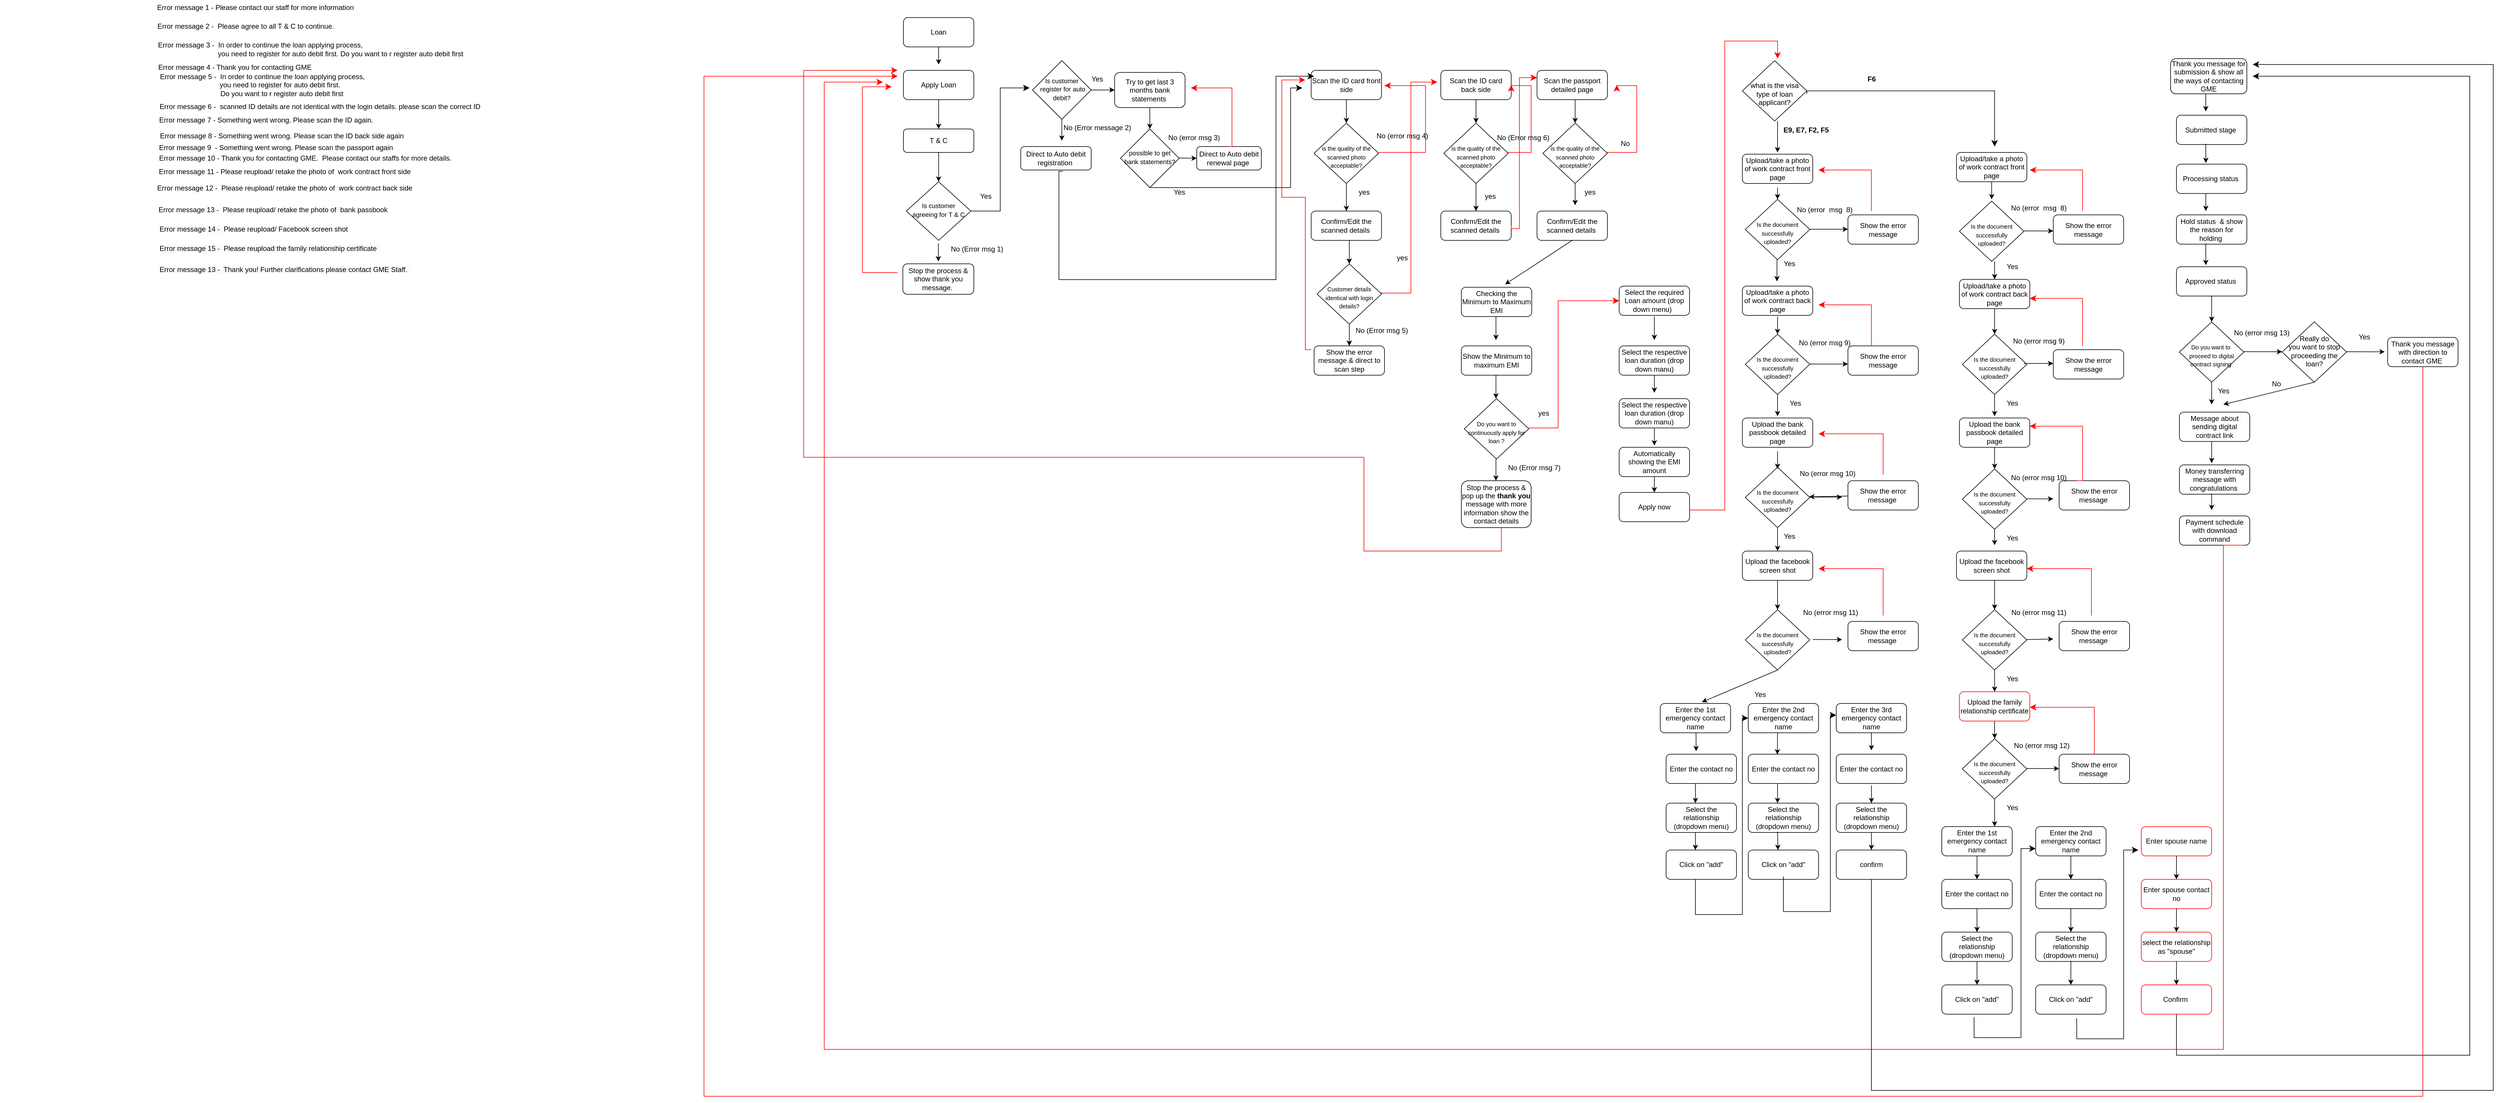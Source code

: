 <mxfile version="21.2.3" type="device" pages="2">
  <diagram id="C5RBs43oDa-KdzZeNtuy" name="Page-1">
    <mxGraphModel dx="4490" dy="541" grid="1" gridSize="10" guides="1" tooltips="1" connect="1" arrows="1" fold="1" page="1" pageScale="1" pageWidth="1600" pageHeight="900" math="0" shadow="0">
      <root>
        <mxCell id="WIyWlLk6GJQsqaUBKTNV-0" />
        <mxCell id="WIyWlLk6GJQsqaUBKTNV-1" parent="WIyWlLk6GJQsqaUBKTNV-0" />
        <mxCell id="WIyWlLk6GJQsqaUBKTNV-3" value="Loan" style="rounded=1;whiteSpace=wrap;html=1;fontSize=12;glass=0;strokeWidth=1;shadow=0;strokeColor=#000000;" parent="WIyWlLk6GJQsqaUBKTNV-1" vertex="1">
          <mxGeometry x="-90" y="50" width="120" height="50" as="geometry" />
        </mxCell>
        <mxCell id="ZIuQiE4PVcsrLK6BFOTF-0" value="" style="edgeStyle=orthogonalEdgeStyle;rounded=0;orthogonalLoop=1;jettySize=auto;html=1;" parent="WIyWlLk6GJQsqaUBKTNV-1" source="WIyWlLk6GJQsqaUBKTNV-6" target="WIyWlLk6GJQsqaUBKTNV-7" edge="1">
          <mxGeometry relative="1" as="geometry" />
        </mxCell>
        <mxCell id="WIyWlLk6GJQsqaUBKTNV-6" value="&lt;font style=&quot;font-size: 11px;&quot;&gt;Is customer&lt;br&gt;&amp;nbsp;register for auto debit?&lt;/font&gt;" style="rhombus;whiteSpace=wrap;html=1;shadow=0;fontFamily=Helvetica;fontSize=12;align=center;strokeWidth=1;spacing=6;spacingTop=-4;strokeColor=#000000;" parent="WIyWlLk6GJQsqaUBKTNV-1" vertex="1">
          <mxGeometry x="130" y="123.5" width="100" height="100" as="geometry" />
        </mxCell>
        <mxCell id="WIyWlLk6GJQsqaUBKTNV-12" value="&amp;nbsp;T &amp;amp; C&amp;nbsp;" style="rounded=1;whiteSpace=wrap;html=1;fontSize=12;glass=0;strokeWidth=1;shadow=0;strokeColor=#000000;" parent="WIyWlLk6GJQsqaUBKTNV-1" vertex="1">
          <mxGeometry x="-90" y="240" width="120" height="40" as="geometry" />
        </mxCell>
        <mxCell id="lU2uRnQVu3P98q6bNr-d-7" value="Apply Loan" style="rounded=1;whiteSpace=wrap;html=1;fontSize=12;glass=0;strokeWidth=1;shadow=0;strokeColor=#000000;" parent="WIyWlLk6GJQsqaUBKTNV-1" vertex="1">
          <mxGeometry x="-90" y="140" width="120" height="50" as="geometry" />
        </mxCell>
        <mxCell id="WIyWlLk6GJQsqaUBKTNV-7" value="Try to get last 3 months bank statements&amp;nbsp;" style="rounded=1;whiteSpace=wrap;html=1;fontSize=12;glass=0;strokeWidth=1;shadow=0;strokeColor=#000000;" parent="WIyWlLk6GJQsqaUBKTNV-1" vertex="1">
          <mxGeometry x="270" y="143.5" width="120" height="60" as="geometry" />
        </mxCell>
        <mxCell id="lU2uRnQVu3P98q6bNr-d-14" value="" style="edgeStyle=segmentEdgeStyle;endArrow=classic;html=1;curved=0;rounded=0;endSize=8;startSize=8;sourcePerimeterSpacing=0;targetPerimeterSpacing=0;exitX=0.5;exitY=1;exitDx=0;exitDy=0;" parent="WIyWlLk6GJQsqaUBKTNV-1" source="c2fz9dV0xFFmFO39cURz-22" edge="1">
          <mxGeometry width="100" relative="1" as="geometry">
            <mxPoint x="390" y="350" as="sourcePoint" />
            <mxPoint x="590" y="170" as="targetPoint" />
            <Array as="points">
              <mxPoint x="330" y="340" />
              <mxPoint x="570" y="340" />
              <mxPoint x="570" y="170" />
            </Array>
          </mxGeometry>
        </mxCell>
        <mxCell id="l3grIKOsH7_U1YtWqIgE-0" value="No (Error msg 5)" style="text;html=1;align=center;verticalAlign=middle;resizable=0;points=[];autosize=1;strokeColor=none;fillColor=none;" parent="WIyWlLk6GJQsqaUBKTNV-1" vertex="1">
          <mxGeometry x="670" y="569" width="110" height="30" as="geometry" />
        </mxCell>
        <mxCell id="l3grIKOsH7_U1YtWqIgE-1" value="No (error msg 4)" style="text;html=1;align=center;verticalAlign=middle;resizable=0;points=[];autosize=1;strokeColor=none;fillColor=none;" parent="WIyWlLk6GJQsqaUBKTNV-1" vertex="1">
          <mxGeometry x="705" y="236.5" width="110" height="30" as="geometry" />
        </mxCell>
        <mxCell id="l3grIKOsH7_U1YtWqIgE-2" value="yes" style="text;html=1;align=center;verticalAlign=middle;resizable=0;points=[];autosize=1;strokeColor=none;fillColor=none;" parent="WIyWlLk6GJQsqaUBKTNV-1" vertex="1">
          <mxGeometry x="675" y="333" width="40" height="30" as="geometry" />
        </mxCell>
        <mxCell id="l3grIKOsH7_U1YtWqIgE-4" value="Stop the process &amp;amp; show thank you message.&amp;nbsp;" style="rounded=1;whiteSpace=wrap;html=1;fontSize=12;glass=0;strokeWidth=1;shadow=0;" parent="WIyWlLk6GJQsqaUBKTNV-1" vertex="1">
          <mxGeometry x="-91" y="470" width="121" height="52" as="geometry" />
        </mxCell>
        <mxCell id="l3grIKOsH7_U1YtWqIgE-11" value="Scan the ID card front side" style="rounded=1;whiteSpace=wrap;html=1;fontSize=12;glass=0;strokeWidth=1;shadow=0;strokeColor=#000000;" parent="WIyWlLk6GJQsqaUBKTNV-1" vertex="1">
          <mxGeometry x="605" y="140" width="120" height="50" as="geometry" />
        </mxCell>
        <mxCell id="l3grIKOsH7_U1YtWqIgE-21" value="" style="edgeStyle=orthogonalEdgeStyle;rounded=0;orthogonalLoop=1;jettySize=auto;html=1;exitX=0.5;exitY=1;exitDx=0;exitDy=0;" parent="WIyWlLk6GJQsqaUBKTNV-1" source="l3grIKOsH7_U1YtWqIgE-12" target="l3grIKOsH7_U1YtWqIgE-13" edge="1">
          <mxGeometry relative="1" as="geometry">
            <mxPoint x="670" y="390" as="sourcePoint" />
            <Array as="points">
              <mxPoint x="670" y="430" />
            </Array>
          </mxGeometry>
        </mxCell>
        <mxCell id="l3grIKOsH7_U1YtWqIgE-12" value="Confirm/Edit the scanned details&amp;nbsp;" style="rounded=1;whiteSpace=wrap;html=1;fontSize=12;glass=0;strokeWidth=1;shadow=0;strokeColor=#000000;" parent="WIyWlLk6GJQsqaUBKTNV-1" vertex="1">
          <mxGeometry x="605" y="380" width="120" height="50" as="geometry" />
        </mxCell>
        <mxCell id="l3grIKOsH7_U1YtWqIgE-22" value="" style="edgeStyle=orthogonalEdgeStyle;rounded=0;orthogonalLoop=1;jettySize=auto;html=1;" parent="WIyWlLk6GJQsqaUBKTNV-1" source="l3grIKOsH7_U1YtWqIgE-13" target="l3grIKOsH7_U1YtWqIgE-18" edge="1">
          <mxGeometry relative="1" as="geometry" />
        </mxCell>
        <mxCell id="l3grIKOsH7_U1YtWqIgE-13" value="&lt;font style=&quot;font-size: 10px;&quot;&gt;&lt;br&gt;Customer details identical with login details?&lt;/font&gt;" style="rhombus;whiteSpace=wrap;html=1;shadow=0;fontFamily=Helvetica;fontSize=12;align=center;strokeWidth=1;spacing=6;spacingTop=-4;strokeColor=#000000;" parent="WIyWlLk6GJQsqaUBKTNV-1" vertex="1">
          <mxGeometry x="615" y="470" width="110" height="103" as="geometry" />
        </mxCell>
        <mxCell id="l3grIKOsH7_U1YtWqIgE-14" value="" style="edgeStyle=none;orthogonalLoop=1;jettySize=auto;html=1;rounded=0;entryX=0.5;entryY=0;entryDx=0;entryDy=0;" parent="WIyWlLk6GJQsqaUBKTNV-1" target="l3grIKOsH7_U1YtWqIgE-13" edge="1">
          <mxGeometry width="100" relative="1" as="geometry">
            <mxPoint x="670" y="450" as="sourcePoint" />
            <mxPoint x="740" y="291" as="targetPoint" />
            <Array as="points">
              <mxPoint x="670" y="450" />
            </Array>
          </mxGeometry>
        </mxCell>
        <mxCell id="l3grIKOsH7_U1YtWqIgE-15" value="" style="edgeStyle=none;orthogonalLoop=1;jettySize=auto;html=1;rounded=0;exitX=0.5;exitY=1;exitDx=0;exitDy=0;" parent="WIyWlLk6GJQsqaUBKTNV-1" source="l3grIKOsH7_U1YtWqIgE-13" target="l3grIKOsH7_U1YtWqIgE-18" edge="1">
          <mxGeometry width="100" relative="1" as="geometry">
            <mxPoint x="630" y="490" as="sourcePoint" />
            <mxPoint x="665" y="490" as="targetPoint" />
            <Array as="points" />
          </mxGeometry>
        </mxCell>
        <mxCell id="l3grIKOsH7_U1YtWqIgE-16" value="Scan the ID card back side" style="rounded=1;whiteSpace=wrap;html=1;fontSize=12;glass=0;strokeWidth=1;shadow=0;strokeColor=#000000;" parent="WIyWlLk6GJQsqaUBKTNV-1" vertex="1">
          <mxGeometry x="826" y="140" width="120" height="50" as="geometry" />
        </mxCell>
        <mxCell id="l3grIKOsH7_U1YtWqIgE-17" value="Confirm/Edit the scanned details&amp;nbsp;" style="rounded=1;whiteSpace=wrap;html=1;fontSize=12;glass=0;strokeWidth=1;shadow=0;strokeColor=#000000;" parent="WIyWlLk6GJQsqaUBKTNV-1" vertex="1">
          <mxGeometry x="826" y="380" width="120" height="50" as="geometry" />
        </mxCell>
        <mxCell id="l3grIKOsH7_U1YtWqIgE-18" value="Show the error message &amp;amp; direct to scan step" style="rounded=1;whiteSpace=wrap;html=1;fontSize=12;glass=0;strokeWidth=1;shadow=0;strokeColor=#000000;" parent="WIyWlLk6GJQsqaUBKTNV-1" vertex="1">
          <mxGeometry x="610" y="610" width="120" height="50" as="geometry" />
        </mxCell>
        <mxCell id="l3grIKOsH7_U1YtWqIgE-19" value="" style="edgeStyle=segmentEdgeStyle;endArrow=classic;html=1;curved=0;rounded=0;endSize=8;startSize=8;sourcePerimeterSpacing=0;targetPerimeterSpacing=0;strokeColor=#FF0000;" parent="WIyWlLk6GJQsqaUBKTNV-1" edge="1">
          <mxGeometry width="100" relative="1" as="geometry">
            <mxPoint x="605" y="616.44" as="sourcePoint" />
            <mxPoint x="595" y="156.44" as="targetPoint" />
            <Array as="points">
              <mxPoint x="605" y="616.44" />
              <mxPoint x="595" y="616.44" />
              <mxPoint x="595" y="356.44" />
              <mxPoint x="555" y="356.44" />
              <mxPoint x="555" y="156.44" />
            </Array>
          </mxGeometry>
        </mxCell>
        <mxCell id="l3grIKOsH7_U1YtWqIgE-20" value="&lt;font style=&quot;font-size: 10px;&quot;&gt;&lt;br&gt;is the quality of the scanned photo acceptable?&lt;/font&gt;" style="rhombus;whiteSpace=wrap;html=1;shadow=0;fontFamily=Helvetica;fontSize=12;align=center;strokeWidth=1;spacing=6;spacingTop=-4;strokeColor=#000000;" parent="WIyWlLk6GJQsqaUBKTNV-1" vertex="1">
          <mxGeometry x="610" y="230" width="110" height="103" as="geometry" />
        </mxCell>
        <mxCell id="l3grIKOsH7_U1YtWqIgE-24" value="" style="edgeStyle=none;orthogonalLoop=1;jettySize=auto;html=1;rounded=0;exitX=0.5;exitY=1;exitDx=0;exitDy=0;entryX=0.5;entryY=0;entryDx=0;entryDy=0;" parent="WIyWlLk6GJQsqaUBKTNV-1" source="l3grIKOsH7_U1YtWqIgE-11" target="l3grIKOsH7_U1YtWqIgE-20" edge="1">
          <mxGeometry width="100" relative="1" as="geometry">
            <mxPoint x="645" y="200" as="sourcePoint" />
            <mxPoint x="660" y="220" as="targetPoint" />
            <Array as="points" />
          </mxGeometry>
        </mxCell>
        <mxCell id="l3grIKOsH7_U1YtWqIgE-25" value="" style="edgeStyle=none;orthogonalLoop=1;jettySize=auto;html=1;rounded=0;entryX=0.5;entryY=0;entryDx=0;entryDy=0;exitX=0.5;exitY=1;exitDx=0;exitDy=0;" parent="WIyWlLk6GJQsqaUBKTNV-1" source="l3grIKOsH7_U1YtWqIgE-20" target="l3grIKOsH7_U1YtWqIgE-12" edge="1">
          <mxGeometry width="100" relative="1" as="geometry">
            <mxPoint x="665" y="340" as="sourcePoint" />
            <mxPoint x="675" y="240" as="targetPoint" />
            <Array as="points" />
          </mxGeometry>
        </mxCell>
        <mxCell id="l3grIKOsH7_U1YtWqIgE-30" value="" style="edgeStyle=segmentEdgeStyle;endArrow=classic;html=1;curved=0;rounded=0;endSize=8;startSize=8;sourcePerimeterSpacing=0;targetPerimeterSpacing=0;strokeColor=#FF0000;" parent="WIyWlLk6GJQsqaUBKTNV-1" edge="1">
          <mxGeometry width="100" relative="1" as="geometry">
            <mxPoint x="720" y="280" as="sourcePoint" />
            <mxPoint x="730" y="166" as="targetPoint" />
            <Array as="points">
              <mxPoint x="800" y="280" />
              <mxPoint x="800" y="166" />
            </Array>
          </mxGeometry>
        </mxCell>
        <mxCell id="l3grIKOsH7_U1YtWqIgE-32" value="yes" style="text;html=1;align=center;verticalAlign=middle;resizable=0;points=[];autosize=1;strokeColor=none;fillColor=none;" parent="WIyWlLk6GJQsqaUBKTNV-1" vertex="1">
          <mxGeometry x="740" y="445" width="40" height="30" as="geometry" />
        </mxCell>
        <mxCell id="l3grIKOsH7_U1YtWqIgE-33" value="" style="edgeStyle=segmentEdgeStyle;endArrow=classic;html=1;curved=0;rounded=0;endSize=8;startSize=8;sourcePerimeterSpacing=0;targetPerimeterSpacing=0;strokeColor=#FF0000;" parent="WIyWlLk6GJQsqaUBKTNV-1" edge="1">
          <mxGeometry width="100" relative="1" as="geometry">
            <mxPoint x="725" y="518" as="sourcePoint" />
            <mxPoint x="820" y="160" as="targetPoint" />
            <Array as="points">
              <mxPoint x="725" y="520" />
              <mxPoint x="775" y="520" />
              <mxPoint x="775" y="160" />
            </Array>
          </mxGeometry>
        </mxCell>
        <mxCell id="l3grIKOsH7_U1YtWqIgE-34" value="&lt;font style=&quot;font-size: 10px;&quot;&gt;&lt;br&gt;is the quality of the scanned photo acceptable?&lt;/font&gt;" style="rhombus;whiteSpace=wrap;html=1;shadow=0;fontFamily=Helvetica;fontSize=12;align=center;strokeWidth=1;spacing=6;spacingTop=-4;strokeColor=#000000;" parent="WIyWlLk6GJQsqaUBKTNV-1" vertex="1">
          <mxGeometry x="831" y="230" width="110" height="103" as="geometry" />
        </mxCell>
        <mxCell id="l3grIKOsH7_U1YtWqIgE-36" value="" style="edgeStyle=none;orthogonalLoop=1;jettySize=auto;html=1;rounded=0;entryX=0.5;entryY=0;entryDx=0;entryDy=0;exitX=0.5;exitY=1;exitDx=0;exitDy=0;" parent="WIyWlLk6GJQsqaUBKTNV-1" source="l3grIKOsH7_U1YtWqIgE-16" target="l3grIKOsH7_U1YtWqIgE-34" edge="1">
          <mxGeometry width="100" relative="1" as="geometry">
            <mxPoint x="880" y="190" as="sourcePoint" />
            <mxPoint x="980" y="190" as="targetPoint" />
            <Array as="points" />
          </mxGeometry>
        </mxCell>
        <mxCell id="l3grIKOsH7_U1YtWqIgE-37" value="" style="edgeStyle=none;orthogonalLoop=1;jettySize=auto;html=1;rounded=0;exitX=0.5;exitY=1;exitDx=0;exitDy=0;entryX=0.5;entryY=0;entryDx=0;entryDy=0;" parent="WIyWlLk6GJQsqaUBKTNV-1" source="l3grIKOsH7_U1YtWqIgE-34" target="l3grIKOsH7_U1YtWqIgE-17" edge="1">
          <mxGeometry width="100" relative="1" as="geometry">
            <mxPoint x="886" y="340" as="sourcePoint" />
            <mxPoint x="886" y="370" as="targetPoint" />
            <Array as="points" />
          </mxGeometry>
        </mxCell>
        <mxCell id="l3grIKOsH7_U1YtWqIgE-38" style="edgeStyle=none;rounded=0;orthogonalLoop=1;jettySize=auto;html=1;entryX=0.5;entryY=0;entryDx=0;entryDy=0;" parent="WIyWlLk6GJQsqaUBKTNV-1" source="l3grIKOsH7_U1YtWqIgE-17" target="l3grIKOsH7_U1YtWqIgE-17" edge="1">
          <mxGeometry relative="1" as="geometry" />
        </mxCell>
        <mxCell id="l3grIKOsH7_U1YtWqIgE-39" value="Scan the passport detailed page" style="rounded=1;whiteSpace=wrap;html=1;fontSize=12;glass=0;strokeWidth=1;shadow=0;strokeColor=#000000;" parent="WIyWlLk6GJQsqaUBKTNV-1" vertex="1">
          <mxGeometry x="990" y="140" width="120" height="50" as="geometry" />
        </mxCell>
        <mxCell id="l3grIKOsH7_U1YtWqIgE-40" value="&lt;font style=&quot;font-size: 10px;&quot;&gt;&lt;br&gt;is the quality of the scanned photo acceptable?&lt;/font&gt;" style="rhombus;whiteSpace=wrap;html=1;shadow=0;fontFamily=Helvetica;fontSize=12;align=center;strokeWidth=1;spacing=6;spacingTop=-4;strokeColor=#000000;" parent="WIyWlLk6GJQsqaUBKTNV-1" vertex="1">
          <mxGeometry x="1000" y="230" width="110" height="103" as="geometry" />
        </mxCell>
        <mxCell id="l3grIKOsH7_U1YtWqIgE-41" value="" style="edgeStyle=none;orthogonalLoop=1;jettySize=auto;html=1;rounded=0;entryX=0.5;entryY=0;entryDx=0;entryDy=0;" parent="WIyWlLk6GJQsqaUBKTNV-1" target="l3grIKOsH7_U1YtWqIgE-40" edge="1">
          <mxGeometry width="100" relative="1" as="geometry">
            <mxPoint x="1055" y="190" as="sourcePoint" />
            <mxPoint x="1140" y="200" as="targetPoint" />
            <Array as="points" />
          </mxGeometry>
        </mxCell>
        <mxCell id="l3grIKOsH7_U1YtWqIgE-42" value="" style="edgeStyle=segmentEdgeStyle;endArrow=classic;html=1;curved=0;rounded=0;endSize=8;startSize=8;sourcePerimeterSpacing=0;targetPerimeterSpacing=0;strokeColor=#FF0000;entryX=1;entryY=0.5;entryDx=0;entryDy=0;" parent="WIyWlLk6GJQsqaUBKTNV-1" target="l3grIKOsH7_U1YtWqIgE-16" edge="1">
          <mxGeometry width="100" relative="1" as="geometry">
            <mxPoint x="940" y="280" as="sourcePoint" />
            <mxPoint x="960" y="166" as="targetPoint" />
            <Array as="points">
              <mxPoint x="980" y="280" />
              <mxPoint x="980" y="166" />
            </Array>
          </mxGeometry>
        </mxCell>
        <mxCell id="l3grIKOsH7_U1YtWqIgE-43" value="No (Error msg 6)" style="text;html=1;align=center;verticalAlign=middle;resizable=0;points=[];autosize=1;strokeColor=none;fillColor=none;" parent="WIyWlLk6GJQsqaUBKTNV-1" vertex="1">
          <mxGeometry x="911" y="240" width="110" height="30" as="geometry" />
        </mxCell>
        <mxCell id="l3grIKOsH7_U1YtWqIgE-44" value="yes" style="text;html=1;align=center;verticalAlign=middle;resizable=0;points=[];autosize=1;strokeColor=none;fillColor=none;" parent="WIyWlLk6GJQsqaUBKTNV-1" vertex="1">
          <mxGeometry x="890" y="340" width="40" height="30" as="geometry" />
        </mxCell>
        <mxCell id="l3grIKOsH7_U1YtWqIgE-45" value="Confirm/Edit the scanned details&amp;nbsp;" style="rounded=1;whiteSpace=wrap;html=1;fontSize=12;glass=0;strokeWidth=1;shadow=0;strokeColor=#000000;" parent="WIyWlLk6GJQsqaUBKTNV-1" vertex="1">
          <mxGeometry x="990" y="380" width="120" height="50" as="geometry" />
        </mxCell>
        <mxCell id="l3grIKOsH7_U1YtWqIgE-46" value="" style="edgeStyle=none;orthogonalLoop=1;jettySize=auto;html=1;rounded=0;exitX=0.5;exitY=1;exitDx=0;exitDy=0;" parent="WIyWlLk6GJQsqaUBKTNV-1" source="l3grIKOsH7_U1YtWqIgE-40" edge="1">
          <mxGeometry width="100" relative="1" as="geometry">
            <mxPoint x="1060" y="340" as="sourcePoint" />
            <mxPoint x="1055" y="370" as="targetPoint" />
            <Array as="points" />
          </mxGeometry>
        </mxCell>
        <mxCell id="l3grIKOsH7_U1YtWqIgE-47" value="yes" style="text;html=1;align=center;verticalAlign=middle;resizable=0;points=[];autosize=1;strokeColor=none;fillColor=none;" parent="WIyWlLk6GJQsqaUBKTNV-1" vertex="1">
          <mxGeometry x="1060" y="333" width="40" height="30" as="geometry" />
        </mxCell>
        <mxCell id="l3grIKOsH7_U1YtWqIgE-49" value="" style="edgeStyle=segmentEdgeStyle;endArrow=classic;html=1;curved=0;rounded=0;endSize=8;startSize=8;sourcePerimeterSpacing=0;targetPerimeterSpacing=0;strokeColor=#FF0000;entryX=1;entryY=0.5;entryDx=0;entryDy=0;exitX=1;exitY=0.5;exitDx=0;exitDy=0;" parent="WIyWlLk6GJQsqaUBKTNV-1" source="l3grIKOsH7_U1YtWqIgE-40" edge="1">
          <mxGeometry width="100" relative="1" as="geometry">
            <mxPoint x="1120" y="280" as="sourcePoint" />
            <mxPoint x="1126" y="165" as="targetPoint" />
            <Array as="points">
              <mxPoint x="1110" y="280" />
              <mxPoint x="1160" y="280" />
              <mxPoint x="1160" y="166" />
            </Array>
          </mxGeometry>
        </mxCell>
        <mxCell id="l3grIKOsH7_U1YtWqIgE-50" value="No" style="text;html=1;align=center;verticalAlign=middle;resizable=0;points=[];autosize=1;strokeColor=none;fillColor=none;" parent="WIyWlLk6GJQsqaUBKTNV-1" vertex="1">
          <mxGeometry x="1120" y="250" width="40" height="30" as="geometry" />
        </mxCell>
        <mxCell id="l3grIKOsH7_U1YtWqIgE-54" value="Checking the Minimum to Maximum EMI" style="rounded=1;whiteSpace=wrap;html=1;fontSize=12;glass=0;strokeWidth=1;shadow=0;strokeColor=#000000;" parent="WIyWlLk6GJQsqaUBKTNV-1" vertex="1">
          <mxGeometry x="861" y="510" width="120" height="50" as="geometry" />
        </mxCell>
        <mxCell id="l3grIKOsH7_U1YtWqIgE-55" value="Show the Minimum to maximum EMI" style="rounded=1;whiteSpace=wrap;html=1;fontSize=12;glass=0;strokeWidth=1;shadow=0;strokeColor=#000000;" parent="WIyWlLk6GJQsqaUBKTNV-1" vertex="1">
          <mxGeometry x="861" y="610" width="120" height="50" as="geometry" />
        </mxCell>
        <mxCell id="l3grIKOsH7_U1YtWqIgE-56" value="" style="edgeStyle=none;orthogonalLoop=1;jettySize=auto;html=1;rounded=0;" parent="WIyWlLk6GJQsqaUBKTNV-1" edge="1">
          <mxGeometry width="100" relative="1" as="geometry">
            <mxPoint x="920" y="560" as="sourcePoint" />
            <mxPoint x="920" y="600" as="targetPoint" />
            <Array as="points" />
          </mxGeometry>
        </mxCell>
        <mxCell id="l3grIKOsH7_U1YtWqIgE-59" value="" style="edgeStyle=none;orthogonalLoop=1;jettySize=auto;html=1;rounded=0;" parent="WIyWlLk6GJQsqaUBKTNV-1" edge="1">
          <mxGeometry width="100" relative="1" as="geometry">
            <mxPoint x="920" y="660" as="sourcePoint" />
            <mxPoint x="920" y="700" as="targetPoint" />
            <Array as="points" />
          </mxGeometry>
        </mxCell>
        <mxCell id="l3grIKOsH7_U1YtWqIgE-60" value="&lt;font style=&quot;font-size: 10px;&quot;&gt;&lt;br&gt;Do you want to continuously apply for loan ?&lt;/font&gt;" style="rhombus;whiteSpace=wrap;html=1;shadow=0;fontFamily=Helvetica;fontSize=12;align=center;strokeWidth=1;spacing=6;spacingTop=-4;strokeColor=#000000;" parent="WIyWlLk6GJQsqaUBKTNV-1" vertex="1">
          <mxGeometry x="866" y="700" width="110" height="103" as="geometry" />
        </mxCell>
        <mxCell id="l3grIKOsH7_U1YtWqIgE-62" value="" style="edgeStyle=none;orthogonalLoop=1;jettySize=auto;html=1;rounded=0;" parent="WIyWlLk6GJQsqaUBKTNV-1" edge="1">
          <mxGeometry width="100" relative="1" as="geometry">
            <mxPoint x="920" y="803" as="sourcePoint" />
            <mxPoint x="920" y="840" as="targetPoint" />
            <Array as="points" />
          </mxGeometry>
        </mxCell>
        <mxCell id="l3grIKOsH7_U1YtWqIgE-63" value="Stop the process &amp;amp; pop up the &lt;b&gt;thank you&lt;/b&gt; message with more information show the contact details" style="rounded=1;whiteSpace=wrap;html=1;fontSize=12;glass=0;strokeWidth=1;shadow=0;strokeColor=#000000;" parent="WIyWlLk6GJQsqaUBKTNV-1" vertex="1">
          <mxGeometry x="861" y="840" width="119" height="80" as="geometry" />
        </mxCell>
        <mxCell id="l3grIKOsH7_U1YtWqIgE-64" value="Select the required Loan amount (drop down menu)&amp;nbsp;&amp;nbsp;" style="rounded=1;whiteSpace=wrap;html=1;fontSize=12;glass=0;strokeWidth=1;shadow=0;strokeColor=#000000;" parent="WIyWlLk6GJQsqaUBKTNV-1" vertex="1">
          <mxGeometry x="1130" y="508" width="120" height="50" as="geometry" />
        </mxCell>
        <mxCell id="l3grIKOsH7_U1YtWqIgE-65" value="" style="edgeStyle=none;orthogonalLoop=1;jettySize=auto;html=1;rounded=0;" parent="WIyWlLk6GJQsqaUBKTNV-1" edge="1">
          <mxGeometry width="100" relative="1" as="geometry">
            <mxPoint x="1190" y="560" as="sourcePoint" />
            <mxPoint x="1190" y="600" as="targetPoint" />
            <Array as="points" />
          </mxGeometry>
        </mxCell>
        <mxCell id="l3grIKOsH7_U1YtWqIgE-66" value="Select the respective loan duration (drop down manu)" style="rounded=1;whiteSpace=wrap;html=1;fontSize=12;glass=0;strokeWidth=1;shadow=0;strokeColor=#000000;" parent="WIyWlLk6GJQsqaUBKTNV-1" vertex="1">
          <mxGeometry x="1130" y="610" width="120" height="50" as="geometry" />
        </mxCell>
        <mxCell id="l3grIKOsH7_U1YtWqIgE-67" value="Select the respective loan duration (drop down manu)" style="rounded=1;whiteSpace=wrap;html=1;fontSize=12;glass=0;strokeWidth=1;shadow=0;strokeColor=#000000;" parent="WIyWlLk6GJQsqaUBKTNV-1" vertex="1">
          <mxGeometry x="1130" y="700" width="120" height="50" as="geometry" />
        </mxCell>
        <mxCell id="l3grIKOsH7_U1YtWqIgE-68" value="" style="edgeStyle=none;orthogonalLoop=1;jettySize=auto;html=1;rounded=0;" parent="WIyWlLk6GJQsqaUBKTNV-1" edge="1">
          <mxGeometry width="100" relative="1" as="geometry">
            <mxPoint x="1190" y="660" as="sourcePoint" />
            <mxPoint x="1190" y="690" as="targetPoint" />
            <Array as="points" />
          </mxGeometry>
        </mxCell>
        <mxCell id="l3grIKOsH7_U1YtWqIgE-69" value="" style="edgeStyle=segmentEdgeStyle;endArrow=classic;html=1;curved=0;rounded=0;endSize=8;startSize=8;sourcePerimeterSpacing=0;targetPerimeterSpacing=0;entryX=0;entryY=0.5;entryDx=0;entryDy=0;strokeColor=#FF0000;" parent="WIyWlLk6GJQsqaUBKTNV-1" target="l3grIKOsH7_U1YtWqIgE-64" edge="1">
          <mxGeometry width="100" relative="1" as="geometry">
            <mxPoint x="976" y="750" as="sourcePoint" />
            <mxPoint x="1076" y="790" as="targetPoint" />
            <Array as="points">
              <mxPoint x="1026" y="750" />
              <mxPoint x="1026" y="533" />
            </Array>
          </mxGeometry>
        </mxCell>
        <mxCell id="l3grIKOsH7_U1YtWqIgE-70" value="No (Error msg 7)" style="text;html=1;align=center;verticalAlign=middle;resizable=0;points=[];autosize=1;strokeColor=none;fillColor=none;" parent="WIyWlLk6GJQsqaUBKTNV-1" vertex="1">
          <mxGeometry x="930" y="803" width="110" height="30" as="geometry" />
        </mxCell>
        <mxCell id="l3grIKOsH7_U1YtWqIgE-71" value="yes" style="text;html=1;align=center;verticalAlign=middle;resizable=0;points=[];autosize=1;strokeColor=none;fillColor=none;" parent="WIyWlLk6GJQsqaUBKTNV-1" vertex="1">
          <mxGeometry x="981" y="710" width="40" height="30" as="geometry" />
        </mxCell>
        <mxCell id="l3grIKOsH7_U1YtWqIgE-72" value="Automatically showing the EMI amount" style="rounded=1;whiteSpace=wrap;html=1;fontSize=12;glass=0;strokeWidth=1;shadow=0;strokeColor=#000000;" parent="WIyWlLk6GJQsqaUBKTNV-1" vertex="1">
          <mxGeometry x="1130" y="783" width="120" height="50" as="geometry" />
        </mxCell>
        <mxCell id="l3grIKOsH7_U1YtWqIgE-73" value="" style="edgeStyle=none;orthogonalLoop=1;jettySize=auto;html=1;rounded=0;" parent="WIyWlLk6GJQsqaUBKTNV-1" edge="1">
          <mxGeometry width="100" relative="1" as="geometry">
            <mxPoint x="1190" y="751" as="sourcePoint" />
            <mxPoint x="1190" y="780" as="targetPoint" />
            <Array as="points" />
          </mxGeometry>
        </mxCell>
        <mxCell id="l3grIKOsH7_U1YtWqIgE-74" value="Apply now" style="rounded=1;whiteSpace=wrap;html=1;fontSize=12;glass=0;strokeWidth=1;shadow=0;strokeColor=#000000;" parent="WIyWlLk6GJQsqaUBKTNV-1" vertex="1">
          <mxGeometry x="1130" y="860" width="120" height="50" as="geometry" />
        </mxCell>
        <mxCell id="l3grIKOsH7_U1YtWqIgE-75" value="" style="edgeStyle=none;orthogonalLoop=1;jettySize=auto;html=1;rounded=0;entryX=0.5;entryY=0;entryDx=0;entryDy=0;" parent="WIyWlLk6GJQsqaUBKTNV-1" target="l3grIKOsH7_U1YtWqIgE-74" edge="1">
          <mxGeometry width="100" relative="1" as="geometry">
            <mxPoint x="1190" y="833" as="sourcePoint" />
            <mxPoint x="1290" y="833" as="targetPoint" />
            <Array as="points" />
          </mxGeometry>
        </mxCell>
        <mxCell id="l3grIKOsH7_U1YtWqIgE-77" value="&lt;br&gt;what is the visa type of loan applicant?" style="rhombus;whiteSpace=wrap;html=1;shadow=0;fontFamily=Helvetica;fontSize=12;align=center;strokeWidth=1;spacing=6;spacingTop=-4;" parent="WIyWlLk6GJQsqaUBKTNV-1" vertex="1">
          <mxGeometry x="1340" y="123.5" width="110" height="103" as="geometry" />
        </mxCell>
        <mxCell id="l3grIKOsH7_U1YtWqIgE-78" value="" style="edgeStyle=segmentEdgeStyle;endArrow=classic;html=1;curved=0;rounded=0;endSize=8;startSize=8;sourcePerimeterSpacing=0;targetPerimeterSpacing=0;strokeColor=#FF0000;" parent="WIyWlLk6GJQsqaUBKTNV-1" edge="1">
          <mxGeometry width="100" relative="1" as="geometry">
            <mxPoint x="1250" y="890" as="sourcePoint" />
            <mxPoint x="1400" y="120" as="targetPoint" />
            <Array as="points">
              <mxPoint x="1310" y="890" />
              <mxPoint x="1310" y="90" />
              <mxPoint x="1400" y="90" />
            </Array>
          </mxGeometry>
        </mxCell>
        <mxCell id="l3grIKOsH7_U1YtWqIgE-79" value="" style="edgeStyle=none;orthogonalLoop=1;jettySize=auto;html=1;rounded=0;" parent="WIyWlLk6GJQsqaUBKTNV-1" edge="1">
          <mxGeometry width="100" relative="1" as="geometry">
            <mxPoint x="1400" y="226.5" as="sourcePoint" />
            <mxPoint x="1400" y="280" as="targetPoint" />
            <Array as="points" />
          </mxGeometry>
        </mxCell>
        <mxCell id="KKNduDwxFc1nZFZJozQx-0" value="&lt;b&gt;E9, E7, F2, F5&amp;nbsp;&lt;/b&gt;" style="text;html=1;align=center;verticalAlign=middle;resizable=0;points=[];autosize=1;strokeColor=none;fillColor=none;" parent="WIyWlLk6GJQsqaUBKTNV-1" vertex="1">
          <mxGeometry x="1400" y="226.5" width="100" height="30" as="geometry" />
        </mxCell>
        <mxCell id="KKNduDwxFc1nZFZJozQx-1" value="Upload/take a photo of work contract front page" style="rounded=1;whiteSpace=wrap;html=1;fontSize=12;glass=0;strokeWidth=1;shadow=0;" parent="WIyWlLk6GJQsqaUBKTNV-1" vertex="1">
          <mxGeometry x="1340" y="283" width="120" height="50" as="geometry" />
        </mxCell>
        <mxCell id="KKNduDwxFc1nZFZJozQx-2" value="Show the error message" style="rounded=1;whiteSpace=wrap;html=1;fontSize=12;glass=0;strokeWidth=1;shadow=0;" parent="WIyWlLk6GJQsqaUBKTNV-1" vertex="1">
          <mxGeometry x="1520" y="386.5" width="120" height="50" as="geometry" />
        </mxCell>
        <mxCell id="KKNduDwxFc1nZFZJozQx-3" value="Upload/take a photo of work contract back page" style="rounded=1;whiteSpace=wrap;html=1;fontSize=12;glass=0;strokeWidth=1;shadow=0;" parent="WIyWlLk6GJQsqaUBKTNV-1" vertex="1">
          <mxGeometry x="1340" y="508" width="120" height="50" as="geometry" />
        </mxCell>
        <mxCell id="c2fz9dV0xFFmFO39cURz-72" value="" style="edgeStyle=none;rounded=0;orthogonalLoop=1;jettySize=auto;html=1;" parent="WIyWlLk6GJQsqaUBKTNV-1" source="KKNduDwxFc1nZFZJozQx-5" target="KKNduDwxFc1nZFZJozQx-17" edge="1">
          <mxGeometry relative="1" as="geometry" />
        </mxCell>
        <mxCell id="KKNduDwxFc1nZFZJozQx-5" value="Show the error message&amp;nbsp;" style="rounded=1;whiteSpace=wrap;html=1;fontSize=12;glass=0;strokeWidth=1;shadow=0;" parent="WIyWlLk6GJQsqaUBKTNV-1" vertex="1">
          <mxGeometry x="1520" y="840" width="120" height="50" as="geometry" />
        </mxCell>
        <mxCell id="KKNduDwxFc1nZFZJozQx-10" value="" style="edgeStyle=none;orthogonalLoop=1;jettySize=auto;html=1;rounded=0;" parent="WIyWlLk6GJQsqaUBKTNV-1" edge="1">
          <mxGeometry width="100" relative="1" as="geometry">
            <mxPoint x="1399" y="463" as="sourcePoint" />
            <mxPoint x="1399" y="500" as="targetPoint" />
            <Array as="points" />
          </mxGeometry>
        </mxCell>
        <mxCell id="KKNduDwxFc1nZFZJozQx-15" value="Upload the bank passbook detailed page" style="rounded=1;whiteSpace=wrap;html=1;fontSize=12;glass=0;strokeWidth=1;shadow=0;" parent="WIyWlLk6GJQsqaUBKTNV-1" vertex="1">
          <mxGeometry x="1340" y="733" width="120" height="50" as="geometry" />
        </mxCell>
        <mxCell id="KKNduDwxFc1nZFZJozQx-16" value="" style="edgeStyle=none;orthogonalLoop=1;jettySize=auto;html=1;rounded=0;exitX=0.5;exitY=1;exitDx=0;exitDy=0;" parent="WIyWlLk6GJQsqaUBKTNV-1" source="c2fz9dV0xFFmFO39cURz-44" edge="1">
          <mxGeometry width="100" relative="1" as="geometry">
            <mxPoint x="1400" y="790" as="sourcePoint" />
            <mxPoint x="1400" y="730" as="targetPoint" />
            <Array as="points" />
          </mxGeometry>
        </mxCell>
        <mxCell id="KKNduDwxFc1nZFZJozQx-17" value="&lt;font style=&quot;font-size: 10px;&quot;&gt;&lt;br&gt;Is the document successfully uploaded?&lt;/font&gt;" style="rhombus;whiteSpace=wrap;html=1;shadow=0;fontFamily=Helvetica;fontSize=12;align=center;strokeWidth=1;spacing=6;spacingTop=-4;" parent="WIyWlLk6GJQsqaUBKTNV-1" vertex="1">
          <mxGeometry x="1345" y="817" width="110" height="103" as="geometry" />
        </mxCell>
        <mxCell id="KKNduDwxFc1nZFZJozQx-18" value="" style="edgeStyle=none;orthogonalLoop=1;jettySize=auto;html=1;rounded=0;" parent="WIyWlLk6GJQsqaUBKTNV-1" edge="1">
          <mxGeometry width="100" relative="1" as="geometry">
            <mxPoint x="1400" y="790" as="sourcePoint" />
            <mxPoint x="1400" y="820" as="targetPoint" />
            <Array as="points" />
          </mxGeometry>
        </mxCell>
        <mxCell id="KKNduDwxFc1nZFZJozQx-19" value="Upload the facebook screen shot" style="rounded=1;whiteSpace=wrap;html=1;fontSize=12;glass=0;strokeWidth=1;shadow=0;" parent="WIyWlLk6GJQsqaUBKTNV-1" vertex="1">
          <mxGeometry x="1340" y="960" width="120" height="50" as="geometry" />
        </mxCell>
        <mxCell id="KKNduDwxFc1nZFZJozQx-21" value="" style="edgeStyle=none;orthogonalLoop=1;jettySize=auto;html=1;rounded=0;" parent="WIyWlLk6GJQsqaUBKTNV-1" edge="1">
          <mxGeometry width="100" relative="1" as="geometry">
            <mxPoint x="1400" y="950" as="sourcePoint" />
            <mxPoint x="1400" y="960" as="targetPoint" />
            <Array as="points">
              <mxPoint x="1400" y="920" />
            </Array>
          </mxGeometry>
        </mxCell>
        <mxCell id="KKNduDwxFc1nZFZJozQx-22" value="Yes" style="text;html=1;align=center;verticalAlign=middle;resizable=0;points=[];autosize=1;strokeColor=none;fillColor=none;" parent="WIyWlLk6GJQsqaUBKTNV-1" vertex="1">
          <mxGeometry x="1400" y="920" width="40" height="30" as="geometry" />
        </mxCell>
        <mxCell id="c2fz9dV0xFFmFO39cURz-2" value="" style="edgeStyle=none;orthogonalLoop=1;jettySize=auto;html=1;rounded=0;" parent="WIyWlLk6GJQsqaUBKTNV-1" edge="1">
          <mxGeometry width="100" relative="1" as="geometry">
            <mxPoint x="1400" y="340" as="sourcePoint" />
            <mxPoint x="1400" y="360" as="targetPoint" />
            <Array as="points" />
          </mxGeometry>
        </mxCell>
        <mxCell id="c2fz9dV0xFFmFO39cURz-3" value="&lt;font style=&quot;font-size: 10px;&quot;&gt;&lt;br&gt;Is the document successfully uploaded?&lt;/font&gt;" style="rhombus;whiteSpace=wrap;html=1;shadow=0;fontFamily=Helvetica;fontSize=12;align=center;strokeWidth=1;spacing=6;spacingTop=-4;" parent="WIyWlLk6GJQsqaUBKTNV-1" vertex="1">
          <mxGeometry x="1345" y="360" width="110" height="103" as="geometry" />
        </mxCell>
        <mxCell id="c2fz9dV0xFFmFO39cURz-4" value="Yes" style="text;html=1;align=center;verticalAlign=middle;resizable=0;points=[];autosize=1;strokeColor=none;fillColor=none;" parent="WIyWlLk6GJQsqaUBKTNV-1" vertex="1">
          <mxGeometry x="1400" y="455" width="40" height="30" as="geometry" />
        </mxCell>
        <mxCell id="c2fz9dV0xFFmFO39cURz-6" value="" style="edgeStyle=none;orthogonalLoop=1;jettySize=auto;html=1;rounded=0;exitX=0.5;exitY=1;exitDx=0;exitDy=0;entryX=0.5;entryY=0;entryDx=0;entryDy=0;" parent="WIyWlLk6GJQsqaUBKTNV-1" source="lU2uRnQVu3P98q6bNr-d-7" target="WIyWlLk6GJQsqaUBKTNV-12" edge="1">
          <mxGeometry width="100" relative="1" as="geometry">
            <mxPoint x="210" y="200" as="sourcePoint" />
            <mxPoint x="220" y="230" as="targetPoint" />
            <Array as="points" />
          </mxGeometry>
        </mxCell>
        <mxCell id="c2fz9dV0xFFmFO39cURz-7" value="&lt;span style=&quot;font-size: 11px;&quot;&gt;Is customer agreeing for T &amp;amp; C&lt;/span&gt;" style="rhombus;whiteSpace=wrap;html=1;shadow=0;fontFamily=Helvetica;fontSize=12;align=center;strokeWidth=1;spacing=6;spacingTop=-4;strokeColor=#000000;" parent="WIyWlLk6GJQsqaUBKTNV-1" vertex="1">
          <mxGeometry x="-85" y="330" width="110" height="100" as="geometry" />
        </mxCell>
        <mxCell id="c2fz9dV0xFFmFO39cURz-8" value="" style="edgeStyle=none;orthogonalLoop=1;jettySize=auto;html=1;rounded=0;exitX=0.5;exitY=1;exitDx=0;exitDy=0;" parent="WIyWlLk6GJQsqaUBKTNV-1" source="WIyWlLk6GJQsqaUBKTNV-12" target="c2fz9dV0xFFmFO39cURz-7" edge="1">
          <mxGeometry width="100" relative="1" as="geometry">
            <mxPoint x="220" y="282" as="sourcePoint" />
            <mxPoint x="320" y="282" as="targetPoint" />
            <Array as="points" />
          </mxGeometry>
        </mxCell>
        <mxCell id="c2fz9dV0xFFmFO39cURz-11" value="" style="edgeStyle=none;orthogonalLoop=1;jettySize=auto;html=1;rounded=0;" parent="WIyWlLk6GJQsqaUBKTNV-1" edge="1">
          <mxGeometry width="100" relative="1" as="geometry">
            <mxPoint x="-30.5" y="435" as="sourcePoint" />
            <mxPoint x="-30.5" y="466" as="targetPoint" />
            <Array as="points" />
          </mxGeometry>
        </mxCell>
        <mxCell id="c2fz9dV0xFFmFO39cURz-12" value="" style="edgeStyle=segmentEdgeStyle;endArrow=classic;html=1;curved=0;rounded=0;endSize=8;startSize=8;sourcePerimeterSpacing=0;targetPerimeterSpacing=0;strokeColor=#FF0000;" parent="WIyWlLk6GJQsqaUBKTNV-1" edge="1">
          <mxGeometry width="100" relative="1" as="geometry">
            <mxPoint x="-100" y="485" as="sourcePoint" />
            <mxPoint x="-110" y="168" as="targetPoint" />
            <Array as="points">
              <mxPoint x="-100" y="485" />
              <mxPoint x="-160" y="485" />
              <mxPoint x="-160" y="168" />
            </Array>
          </mxGeometry>
        </mxCell>
        <mxCell id="c2fz9dV0xFFmFO39cURz-13" value="No (Error msg 1)" style="text;html=1;align=center;verticalAlign=middle;resizable=0;points=[];autosize=1;strokeColor=none;fillColor=none;" parent="WIyWlLk6GJQsqaUBKTNV-1" vertex="1">
          <mxGeometry x="-20" y="430" width="110" height="30" as="geometry" />
        </mxCell>
        <mxCell id="c2fz9dV0xFFmFO39cURz-15" value="" style="edgeStyle=none;orthogonalLoop=1;jettySize=auto;html=1;rounded=0;" parent="WIyWlLk6GJQsqaUBKTNV-1" edge="1">
          <mxGeometry width="100" relative="1" as="geometry">
            <mxPoint x="-30" y="100" as="sourcePoint" />
            <mxPoint x="-30" y="130" as="targetPoint" />
            <Array as="points" />
          </mxGeometry>
        </mxCell>
        <mxCell id="c2fz9dV0xFFmFO39cURz-18" value="Yes" style="text;html=1;align=center;verticalAlign=middle;resizable=0;points=[];autosize=1;strokeColor=none;fillColor=none;" parent="WIyWlLk6GJQsqaUBKTNV-1" vertex="1">
          <mxGeometry x="220" y="140" width="40" height="30" as="geometry" />
        </mxCell>
        <mxCell id="c2fz9dV0xFFmFO39cURz-20" value="" style="edgeStyle=segmentEdgeStyle;endArrow=classic;html=1;curved=0;rounded=0;endSize=8;startSize=8;sourcePerimeterSpacing=0;targetPerimeterSpacing=0;" parent="WIyWlLk6GJQsqaUBKTNV-1" edge="1">
          <mxGeometry width="100" relative="1" as="geometry">
            <mxPoint x="25" y="380" as="sourcePoint" />
            <mxPoint x="125" y="170" as="targetPoint" />
            <Array as="points">
              <mxPoint x="75" y="380" />
              <mxPoint x="75" y="170" />
            </Array>
          </mxGeometry>
        </mxCell>
        <mxCell id="c2fz9dV0xFFmFO39cURz-21" value="Yes" style="text;html=1;align=center;verticalAlign=middle;resizable=0;points=[];autosize=1;strokeColor=none;fillColor=none;" parent="WIyWlLk6GJQsqaUBKTNV-1" vertex="1">
          <mxGeometry x="30" y="340" width="40" height="30" as="geometry" />
        </mxCell>
        <mxCell id="c2fz9dV0xFFmFO39cURz-22" value="&lt;span style=&quot;font-size: 11px;&quot;&gt;possible to get bank statements?&lt;/span&gt;" style="rhombus;whiteSpace=wrap;html=1;shadow=0;fontFamily=Helvetica;fontSize=12;align=center;strokeWidth=1;spacing=6;spacingTop=-4;strokeColor=#000000;" parent="WIyWlLk6GJQsqaUBKTNV-1" vertex="1">
          <mxGeometry x="280" y="240" width="100" height="100" as="geometry" />
        </mxCell>
        <mxCell id="c2fz9dV0xFFmFO39cURz-23" value="" style="edgeStyle=none;orthogonalLoop=1;jettySize=auto;html=1;rounded=0;entryX=0.5;entryY=0;entryDx=0;entryDy=0;" parent="WIyWlLk6GJQsqaUBKTNV-1" target="c2fz9dV0xFFmFO39cURz-22" edge="1">
          <mxGeometry width="100" relative="1" as="geometry">
            <mxPoint x="330" y="203.5" as="sourcePoint" />
            <mxPoint x="430" y="203.5" as="targetPoint" />
            <Array as="points" />
          </mxGeometry>
        </mxCell>
        <mxCell id="c2fz9dV0xFFmFO39cURz-25" value="Yes" style="text;html=1;align=center;verticalAlign=middle;resizable=0;points=[];autosize=1;strokeColor=none;fillColor=none;" parent="WIyWlLk6GJQsqaUBKTNV-1" vertex="1">
          <mxGeometry x="360" y="333" width="40" height="30" as="geometry" />
        </mxCell>
        <mxCell id="c2fz9dV0xFFmFO39cURz-27" value="" style="edgeStyle=none;orthogonalLoop=1;jettySize=auto;html=1;rounded=0;" parent="WIyWlLk6GJQsqaUBKTNV-1" edge="1">
          <mxGeometry width="100" relative="1" as="geometry">
            <mxPoint x="180" y="223.5" as="sourcePoint" />
            <mxPoint x="180" y="260" as="targetPoint" />
            <Array as="points" />
          </mxGeometry>
        </mxCell>
        <mxCell id="c2fz9dV0xFFmFO39cURz-28" value="No (Error message 2)" style="text;html=1;align=center;verticalAlign=middle;resizable=0;points=[];autosize=1;strokeColor=none;fillColor=none;" parent="WIyWlLk6GJQsqaUBKTNV-1" vertex="1">
          <mxGeometry x="170" y="223" width="140" height="30" as="geometry" />
        </mxCell>
        <mxCell id="c2fz9dV0xFFmFO39cURz-29" value="Direct to Auto debit registration&amp;nbsp;" style="rounded=1;whiteSpace=wrap;html=1;fontSize=12;glass=0;strokeWidth=1;shadow=0;strokeColor=#000000;" parent="WIyWlLk6GJQsqaUBKTNV-1" vertex="1">
          <mxGeometry x="110" y="270" width="120" height="40" as="geometry" />
        </mxCell>
        <mxCell id="c2fz9dV0xFFmFO39cURz-32" value="Direct to Auto debit renewal page&amp;nbsp;" style="rounded=1;whiteSpace=wrap;html=1;fontSize=12;glass=0;strokeWidth=1;shadow=0;strokeColor=#000000;" parent="WIyWlLk6GJQsqaUBKTNV-1" vertex="1">
          <mxGeometry x="410" y="270" width="110" height="40" as="geometry" />
        </mxCell>
        <mxCell id="c2fz9dV0xFFmFO39cURz-34" value="" style="edgeStyle=none;orthogonalLoop=1;jettySize=auto;html=1;rounded=0;entryX=0;entryY=0.5;entryDx=0;entryDy=0;" parent="WIyWlLk6GJQsqaUBKTNV-1" target="c2fz9dV0xFFmFO39cURz-32" edge="1">
          <mxGeometry width="100" relative="1" as="geometry">
            <mxPoint x="380" y="289.5" as="sourcePoint" />
            <mxPoint x="410" y="290" as="targetPoint" />
            <Array as="points" />
          </mxGeometry>
        </mxCell>
        <mxCell id="c2fz9dV0xFFmFO39cURz-35" value="No (error msg 3)" style="text;html=1;align=center;verticalAlign=middle;resizable=0;points=[];autosize=1;strokeColor=none;fillColor=none;" parent="WIyWlLk6GJQsqaUBKTNV-1" vertex="1">
          <mxGeometry x="350" y="240" width="110" height="30" as="geometry" />
        </mxCell>
        <mxCell id="c2fz9dV0xFFmFO39cURz-37" value="" style="edgeStyle=segmentEdgeStyle;endArrow=classic;html=1;curved=0;rounded=0;endSize=8;startSize=8;sourcePerimeterSpacing=0;targetPerimeterSpacing=0;exitX=0.598;exitY=1.055;exitDx=0;exitDy=0;exitPerimeter=0;" parent="WIyWlLk6GJQsqaUBKTNV-1" source="c2fz9dV0xFFmFO39cURz-29" edge="1">
          <mxGeometry width="100" relative="1" as="geometry">
            <mxPoint x="185" y="413.5" as="sourcePoint" />
            <mxPoint x="610" y="150" as="targetPoint" />
            <Array as="points">
              <mxPoint x="175" y="312" />
              <mxPoint x="175" y="497" />
              <mxPoint x="545" y="497" />
              <mxPoint x="545" y="150" />
            </Array>
          </mxGeometry>
        </mxCell>
        <mxCell id="c2fz9dV0xFFmFO39cURz-40" value="" style="edgeStyle=segmentEdgeStyle;endArrow=classic;html=1;curved=0;rounded=0;endSize=8;startSize=8;sourcePerimeterSpacing=0;targetPerimeterSpacing=0;exitX=0.5;exitY=0;exitDx=0;exitDy=0;strokeColor=#FF0000;" parent="WIyWlLk6GJQsqaUBKTNV-1" source="c2fz9dV0xFFmFO39cURz-32" edge="1">
          <mxGeometry width="100" relative="1" as="geometry">
            <mxPoint x="470" y="260" as="sourcePoint" />
            <mxPoint x="400" y="170" as="targetPoint" />
            <Array as="points">
              <mxPoint x="470" y="270" />
              <mxPoint x="470" y="170" />
            </Array>
          </mxGeometry>
        </mxCell>
        <mxCell id="c2fz9dV0xFFmFO39cURz-41" value="" style="edgeStyle=none;orthogonalLoop=1;jettySize=auto;html=1;rounded=0;" parent="WIyWlLk6GJQsqaUBKTNV-1" edge="1">
          <mxGeometry width="100" relative="1" as="geometry">
            <mxPoint x="1455" y="411" as="sourcePoint" />
            <mxPoint x="1520" y="411" as="targetPoint" />
            <Array as="points" />
          </mxGeometry>
        </mxCell>
        <mxCell id="c2fz9dV0xFFmFO39cURz-42" value="No (error&amp;nbsp; msg&amp;nbsp; 8)" style="text;html=1;align=center;verticalAlign=middle;resizable=0;points=[];autosize=1;strokeColor=none;fillColor=none;" parent="WIyWlLk6GJQsqaUBKTNV-1" vertex="1">
          <mxGeometry x="1420" y="363" width="120" height="30" as="geometry" />
        </mxCell>
        <mxCell id="c2fz9dV0xFFmFO39cURz-43" value="" style="edgeStyle=segmentEdgeStyle;endArrow=classic;html=1;curved=0;rounded=0;endSize=8;startSize=8;sourcePerimeterSpacing=0;targetPerimeterSpacing=0;strokeColor=#FF0000;" parent="WIyWlLk6GJQsqaUBKTNV-1" edge="1">
          <mxGeometry width="100" relative="1" as="geometry">
            <mxPoint x="1560" y="380" as="sourcePoint" />
            <mxPoint x="1470" y="310" as="targetPoint" />
            <Array as="points">
              <mxPoint x="1560" y="310" />
            </Array>
          </mxGeometry>
        </mxCell>
        <mxCell id="c2fz9dV0xFFmFO39cURz-44" value="&lt;font style=&quot;font-size: 10px;&quot;&gt;&lt;br&gt;Is the document successfully uploaded?&lt;/font&gt;" style="rhombus;whiteSpace=wrap;html=1;shadow=0;fontFamily=Helvetica;fontSize=12;align=center;strokeWidth=1;spacing=6;spacingTop=-4;" parent="WIyWlLk6GJQsqaUBKTNV-1" vertex="1">
          <mxGeometry x="1345" y="590" width="110" height="103" as="geometry" />
        </mxCell>
        <mxCell id="c2fz9dV0xFFmFO39cURz-45" value="" style="edgeStyle=none;orthogonalLoop=1;jettySize=auto;html=1;rounded=0;entryX=0.5;entryY=0;entryDx=0;entryDy=0;" parent="WIyWlLk6GJQsqaUBKTNV-1" target="c2fz9dV0xFFmFO39cURz-44" edge="1">
          <mxGeometry width="100" relative="1" as="geometry">
            <mxPoint x="1400" y="560" as="sourcePoint" />
            <mxPoint x="1500" y="560" as="targetPoint" />
            <Array as="points" />
          </mxGeometry>
        </mxCell>
        <mxCell id="c2fz9dV0xFFmFO39cURz-46" value="" style="edgeStyle=none;orthogonalLoop=1;jettySize=auto;html=1;rounded=0;" parent="WIyWlLk6GJQsqaUBKTNV-1" edge="1">
          <mxGeometry width="100" relative="1" as="geometry">
            <mxPoint x="1455" y="641" as="sourcePoint" />
            <mxPoint x="1520" y="641" as="targetPoint" />
            <Array as="points" />
          </mxGeometry>
        </mxCell>
        <mxCell id="c2fz9dV0xFFmFO39cURz-47" value="Show the error message" style="rounded=1;whiteSpace=wrap;html=1;fontSize=12;glass=0;strokeWidth=1;shadow=0;" parent="WIyWlLk6GJQsqaUBKTNV-1" vertex="1">
          <mxGeometry x="1520" y="610" width="120" height="50" as="geometry" />
        </mxCell>
        <mxCell id="c2fz9dV0xFFmFO39cURz-48" value="No (error msg 9)" style="text;html=1;align=center;verticalAlign=middle;resizable=0;points=[];autosize=1;strokeColor=none;fillColor=none;" parent="WIyWlLk6GJQsqaUBKTNV-1" vertex="1">
          <mxGeometry x="1425" y="590" width="110" height="30" as="geometry" />
        </mxCell>
        <mxCell id="c2fz9dV0xFFmFO39cURz-49" value="" style="edgeStyle=segmentEdgeStyle;endArrow=classic;html=1;curved=0;rounded=0;endSize=8;startSize=8;sourcePerimeterSpacing=0;targetPerimeterSpacing=0;strokeColor=#FF0000;" parent="WIyWlLk6GJQsqaUBKTNV-1" edge="1">
          <mxGeometry width="100" relative="1" as="geometry">
            <mxPoint x="1560" y="610" as="sourcePoint" />
            <mxPoint x="1470" y="540" as="targetPoint" />
            <Array as="points">
              <mxPoint x="1560" y="540" />
            </Array>
          </mxGeometry>
        </mxCell>
        <mxCell id="c2fz9dV0xFFmFO39cURz-50" value="Yes" style="text;html=1;align=center;verticalAlign=middle;resizable=0;points=[];autosize=1;strokeColor=none;fillColor=none;" parent="WIyWlLk6GJQsqaUBKTNV-1" vertex="1">
          <mxGeometry x="1410" y="693" width="40" height="30" as="geometry" />
        </mxCell>
        <mxCell id="c2fz9dV0xFFmFO39cURz-51" value="" style="edgeStyle=orthogonalEdgeStyle;orthogonalLoop=1;jettySize=auto;html=1;rounded=0;" parent="WIyWlLk6GJQsqaUBKTNV-1" edge="1">
          <mxGeometry width="100" relative="1" as="geometry">
            <mxPoint x="1455" y="867.91" as="sourcePoint" />
            <mxPoint x="1510" y="868" as="targetPoint" />
            <Array as="points">
              <mxPoint x="1500" y="868" />
              <mxPoint x="1500" y="868" />
            </Array>
          </mxGeometry>
        </mxCell>
        <mxCell id="c2fz9dV0xFFmFO39cURz-52" value="" style="edgeStyle=segmentEdgeStyle;endArrow=classic;html=1;curved=0;rounded=0;endSize=8;startSize=8;sourcePerimeterSpacing=0;targetPerimeterSpacing=0;strokeColor=#FF0000;" parent="WIyWlLk6GJQsqaUBKTNV-1" edge="1">
          <mxGeometry width="100" relative="1" as="geometry">
            <mxPoint x="1580" y="830" as="sourcePoint" />
            <mxPoint x="1470" y="760" as="targetPoint" />
            <Array as="points">
              <mxPoint x="1580" y="830" />
              <mxPoint x="1580" y="760" />
            </Array>
          </mxGeometry>
        </mxCell>
        <mxCell id="c2fz9dV0xFFmFO39cURz-53" value="&lt;font style=&quot;font-size: 10px;&quot;&gt;&lt;br&gt;Is the document successfully uploaded?&lt;/font&gt;" style="rhombus;whiteSpace=wrap;html=1;shadow=0;fontFamily=Helvetica;fontSize=12;align=center;strokeWidth=1;spacing=6;spacingTop=-4;" parent="WIyWlLk6GJQsqaUBKTNV-1" vertex="1">
          <mxGeometry x="1345" y="1060" width="110" height="103" as="geometry" />
        </mxCell>
        <mxCell id="c2fz9dV0xFFmFO39cURz-54" value="" style="edgeStyle=none;orthogonalLoop=1;jettySize=auto;html=1;rounded=0;entryX=0.5;entryY=0;entryDx=0;entryDy=0;exitX=0.5;exitY=1;exitDx=0;exitDy=0;" parent="WIyWlLk6GJQsqaUBKTNV-1" source="KKNduDwxFc1nZFZJozQx-19" target="c2fz9dV0xFFmFO39cURz-53" edge="1">
          <mxGeometry width="100" relative="1" as="geometry">
            <mxPoint x="1400" y="1020" as="sourcePoint" />
            <mxPoint x="1400" y="1050" as="targetPoint" />
            <Array as="points" />
          </mxGeometry>
        </mxCell>
        <mxCell id="c2fz9dV0xFFmFO39cURz-55" value="" style="edgeStyle=none;orthogonalLoop=1;jettySize=auto;html=1;rounded=0;entryX=0.592;entryY=-0.047;entryDx=0;entryDy=0;entryPerimeter=0;" parent="WIyWlLk6GJQsqaUBKTNV-1" target="c2fz9dV0xFFmFO39cURz-132" edge="1">
          <mxGeometry width="100" relative="1" as="geometry">
            <mxPoint x="1400" y="1163" as="sourcePoint" />
            <mxPoint x="1400" y="1200" as="targetPoint" />
            <Array as="points" />
          </mxGeometry>
        </mxCell>
        <mxCell id="c2fz9dV0xFFmFO39cURz-56" value="Yes" style="text;html=1;align=center;verticalAlign=middle;resizable=0;points=[];autosize=1;strokeColor=none;fillColor=none;" parent="WIyWlLk6GJQsqaUBKTNV-1" vertex="1">
          <mxGeometry x="1350" y="1190" width="40" height="30" as="geometry" />
        </mxCell>
        <mxCell id="c2fz9dV0xFFmFO39cURz-57" value="Show the error message&amp;nbsp;" style="rounded=1;whiteSpace=wrap;html=1;fontSize=12;glass=0;strokeWidth=1;shadow=0;" parent="WIyWlLk6GJQsqaUBKTNV-1" vertex="1">
          <mxGeometry x="1520" y="1080" width="120" height="50" as="geometry" />
        </mxCell>
        <mxCell id="c2fz9dV0xFFmFO39cURz-58" value="" style="edgeStyle=none;orthogonalLoop=1;jettySize=auto;html=1;rounded=0;" parent="WIyWlLk6GJQsqaUBKTNV-1" edge="1">
          <mxGeometry width="100" relative="1" as="geometry">
            <mxPoint x="1460" y="1110.91" as="sourcePoint" />
            <mxPoint x="1510" y="1111" as="targetPoint" />
            <Array as="points" />
          </mxGeometry>
        </mxCell>
        <mxCell id="c2fz9dV0xFFmFO39cURz-59" value="" style="edgeStyle=segmentEdgeStyle;endArrow=classic;html=1;curved=0;rounded=0;endSize=8;startSize=8;sourcePerimeterSpacing=0;targetPerimeterSpacing=0;strokeColor=#FF0000;" parent="WIyWlLk6GJQsqaUBKTNV-1" edge="1">
          <mxGeometry width="100" relative="1" as="geometry">
            <mxPoint x="1580" y="1070" as="sourcePoint" />
            <mxPoint x="1470" y="990" as="targetPoint" />
            <Array as="points">
              <mxPoint x="1580" y="1060" />
              <mxPoint x="1580" y="990" />
            </Array>
          </mxGeometry>
        </mxCell>
        <mxCell id="c2fz9dV0xFFmFO39cURz-60" value="" style="edgeStyle=segmentEdgeStyle;endArrow=classic;html=1;curved=0;rounded=0;endSize=8;startSize=8;sourcePerimeterSpacing=0;targetPerimeterSpacing=0;exitX=1;exitY=0.549;exitDx=0;exitDy=0;exitPerimeter=0;" parent="WIyWlLk6GJQsqaUBKTNV-1" source="l3grIKOsH7_U1YtWqIgE-77" edge="1">
          <mxGeometry width="100" relative="1" as="geometry">
            <mxPoint x="1450" y="170" as="sourcePoint" />
            <mxPoint x="1770" y="270" as="targetPoint" />
            <Array as="points">
              <mxPoint x="1450" y="175" />
            </Array>
          </mxGeometry>
        </mxCell>
        <mxCell id="c2fz9dV0xFFmFO39cURz-61" value="&lt;b&gt;F6&lt;/b&gt;" style="text;html=1;align=center;verticalAlign=middle;resizable=0;points=[];autosize=1;strokeColor=none;fillColor=none;" parent="WIyWlLk6GJQsqaUBKTNV-1" vertex="1">
          <mxGeometry x="1540" y="140" width="40" height="30" as="geometry" />
        </mxCell>
        <mxCell id="c2fz9dV0xFFmFO39cURz-62" value="Upload/take a photo of work contract front page" style="rounded=1;whiteSpace=wrap;html=1;fontSize=12;glass=0;strokeWidth=1;shadow=0;" parent="WIyWlLk6GJQsqaUBKTNV-1" vertex="1">
          <mxGeometry x="1705" y="280" width="120" height="50" as="geometry" />
        </mxCell>
        <mxCell id="c2fz9dV0xFFmFO39cURz-64" value="&lt;font style=&quot;font-size: 10px;&quot;&gt;&lt;br&gt;Is the document successfully uploaded?&lt;/font&gt;" style="rhombus;whiteSpace=wrap;html=1;shadow=0;fontFamily=Helvetica;fontSize=12;align=center;strokeWidth=1;spacing=6;spacingTop=-4;" parent="WIyWlLk6GJQsqaUBKTNV-1" vertex="1">
          <mxGeometry x="1710" y="363" width="110" height="103" as="geometry" />
        </mxCell>
        <mxCell id="c2fz9dV0xFFmFO39cURz-66" value="Show the error message" style="rounded=1;whiteSpace=wrap;html=1;fontSize=12;glass=0;strokeWidth=1;shadow=0;" parent="WIyWlLk6GJQsqaUBKTNV-1" vertex="1">
          <mxGeometry x="1870" y="386.5" width="120" height="50" as="geometry" />
        </mxCell>
        <mxCell id="c2fz9dV0xFFmFO39cURz-67" value="Upload/take a photo of work contract back page" style="rounded=1;whiteSpace=wrap;html=1;fontSize=12;glass=0;strokeWidth=1;shadow=0;" parent="WIyWlLk6GJQsqaUBKTNV-1" vertex="1">
          <mxGeometry x="1710" y="496.5" width="120" height="50" as="geometry" />
        </mxCell>
        <mxCell id="c2fz9dV0xFFmFO39cURz-68" value="&lt;font style=&quot;font-size: 10px;&quot;&gt;&lt;br&gt;Is the document successfully uploaded?&lt;/font&gt;" style="rhombus;whiteSpace=wrap;html=1;shadow=0;fontFamily=Helvetica;fontSize=12;align=center;strokeWidth=1;spacing=6;spacingTop=-4;" parent="WIyWlLk6GJQsqaUBKTNV-1" vertex="1">
          <mxGeometry x="1715" y="590" width="110" height="103" as="geometry" />
        </mxCell>
        <mxCell id="c2fz9dV0xFFmFO39cURz-69" value="Show the error message" style="rounded=1;whiteSpace=wrap;html=1;fontSize=12;glass=0;strokeWidth=1;shadow=0;" parent="WIyWlLk6GJQsqaUBKTNV-1" vertex="1">
          <mxGeometry x="1870" y="616.5" width="120" height="50" as="geometry" />
        </mxCell>
        <mxCell id="c2fz9dV0xFFmFO39cURz-70" value="Upload the bank passbook detailed page" style="rounded=1;whiteSpace=wrap;html=1;fontSize=12;glass=0;strokeWidth=1;shadow=0;" parent="WIyWlLk6GJQsqaUBKTNV-1" vertex="1">
          <mxGeometry x="1710" y="733" width="120" height="50" as="geometry" />
        </mxCell>
        <mxCell id="c2fz9dV0xFFmFO39cURz-71" value="Show the error message&amp;nbsp;" style="rounded=1;whiteSpace=wrap;html=1;fontSize=12;glass=0;strokeWidth=1;shadow=0;" parent="WIyWlLk6GJQsqaUBKTNV-1" vertex="1">
          <mxGeometry x="1880" y="840" width="120" height="50" as="geometry" />
        </mxCell>
        <mxCell id="c2fz9dV0xFFmFO39cURz-73" value="&lt;font style=&quot;font-size: 10px;&quot;&gt;&lt;br&gt;Is the document successfully uploaded?&lt;/font&gt;" style="rhombus;whiteSpace=wrap;html=1;shadow=0;fontFamily=Helvetica;fontSize=12;align=center;strokeWidth=1;spacing=6;spacingTop=-4;" parent="WIyWlLk6GJQsqaUBKTNV-1" vertex="1">
          <mxGeometry x="1715" y="820" width="110" height="103" as="geometry" />
        </mxCell>
        <mxCell id="c2fz9dV0xFFmFO39cURz-74" value="Upload the facebook screen shot" style="rounded=1;whiteSpace=wrap;html=1;fontSize=12;glass=0;strokeWidth=1;shadow=0;" parent="WIyWlLk6GJQsqaUBKTNV-1" vertex="1">
          <mxGeometry x="1705" y="960" width="120" height="50" as="geometry" />
        </mxCell>
        <mxCell id="c2fz9dV0xFFmFO39cURz-75" value="&lt;font style=&quot;font-size: 10px;&quot;&gt;&lt;br&gt;Is the document successfully uploaded?&lt;/font&gt;" style="rhombus;whiteSpace=wrap;html=1;shadow=0;fontFamily=Helvetica;fontSize=12;align=center;strokeWidth=1;spacing=6;spacingTop=-4;" parent="WIyWlLk6GJQsqaUBKTNV-1" vertex="1">
          <mxGeometry x="1715" y="1060" width="110" height="103" as="geometry" />
        </mxCell>
        <mxCell id="c2fz9dV0xFFmFO39cURz-76" value="Show the error message&amp;nbsp;" style="rounded=1;whiteSpace=wrap;html=1;fontSize=12;glass=0;strokeWidth=1;shadow=0;" parent="WIyWlLk6GJQsqaUBKTNV-1" vertex="1">
          <mxGeometry x="1880" y="1080" width="120" height="50" as="geometry" />
        </mxCell>
        <mxCell id="c2fz9dV0xFFmFO39cURz-80" value="" style="edgeStyle=none;orthogonalLoop=1;jettySize=auto;html=1;rounded=0;exitX=0.5;exitY=1;exitDx=0;exitDy=0;" parent="WIyWlLk6GJQsqaUBKTNV-1" source="c2fz9dV0xFFmFO39cURz-62" edge="1">
          <mxGeometry width="100" relative="1" as="geometry">
            <mxPoint x="1770" y="340" as="sourcePoint" />
            <mxPoint x="1765" y="360" as="targetPoint" />
            <Array as="points" />
          </mxGeometry>
        </mxCell>
        <mxCell id="c2fz9dV0xFFmFO39cURz-81" value="" style="edgeStyle=none;orthogonalLoop=1;jettySize=auto;html=1;rounded=0;" parent="WIyWlLk6GJQsqaUBKTNV-1" edge="1">
          <mxGeometry width="100" relative="1" as="geometry">
            <mxPoint x="1820" y="413.91" as="sourcePoint" />
            <mxPoint x="1870" y="414" as="targetPoint" />
            <Array as="points" />
          </mxGeometry>
        </mxCell>
        <mxCell id="c2fz9dV0xFFmFO39cURz-82" value="" style="edgeStyle=none;orthogonalLoop=1;jettySize=auto;html=1;rounded=0;" parent="WIyWlLk6GJQsqaUBKTNV-1" target="c2fz9dV0xFFmFO39cURz-75" edge="1">
          <mxGeometry width="100" relative="1" as="geometry">
            <mxPoint x="1770" y="1010" as="sourcePoint" />
            <mxPoint x="1870" y="1010" as="targetPoint" />
            <Array as="points" />
          </mxGeometry>
        </mxCell>
        <mxCell id="c2fz9dV0xFFmFO39cURz-83" value="" style="edgeStyle=none;orthogonalLoop=1;jettySize=auto;html=1;rounded=0;" parent="WIyWlLk6GJQsqaUBKTNV-1" edge="1">
          <mxGeometry width="100" relative="1" as="geometry">
            <mxPoint x="1770" y="923" as="sourcePoint" />
            <mxPoint x="1770" y="950" as="targetPoint" />
            <Array as="points" />
          </mxGeometry>
        </mxCell>
        <mxCell id="c2fz9dV0xFFmFO39cURz-84" value="" style="edgeStyle=none;orthogonalLoop=1;jettySize=auto;html=1;rounded=0;entryX=0.5;entryY=0;entryDx=0;entryDy=0;" parent="WIyWlLk6GJQsqaUBKTNV-1" target="c2fz9dV0xFFmFO39cURz-73" edge="1">
          <mxGeometry width="100" relative="1" as="geometry">
            <mxPoint x="1770" y="783" as="sourcePoint" />
            <mxPoint x="1870" y="783" as="targetPoint" />
            <Array as="points" />
          </mxGeometry>
        </mxCell>
        <mxCell id="c2fz9dV0xFFmFO39cURz-85" value="" style="edgeStyle=none;orthogonalLoop=1;jettySize=auto;html=1;rounded=0;" parent="WIyWlLk6GJQsqaUBKTNV-1" edge="1">
          <mxGeometry width="100" relative="1" as="geometry">
            <mxPoint x="1770" y="691.82" as="sourcePoint" />
            <mxPoint x="1770" y="730" as="targetPoint" />
            <Array as="points" />
          </mxGeometry>
        </mxCell>
        <mxCell id="c2fz9dV0xFFmFO39cURz-86" value="" style="edgeStyle=none;orthogonalLoop=1;jettySize=auto;html=1;rounded=0;entryX=0.5;entryY=0;entryDx=0;entryDy=0;exitX=0.5;exitY=1;exitDx=0;exitDy=0;" parent="WIyWlLk6GJQsqaUBKTNV-1" source="c2fz9dV0xFFmFO39cURz-67" target="c2fz9dV0xFFmFO39cURz-68" edge="1">
          <mxGeometry width="100" relative="1" as="geometry">
            <mxPoint x="1780" y="546.5" as="sourcePoint" />
            <mxPoint x="1880" y="546.5" as="targetPoint" />
            <Array as="points" />
          </mxGeometry>
        </mxCell>
        <mxCell id="c2fz9dV0xFFmFO39cURz-87" value="" style="edgeStyle=none;orthogonalLoop=1;jettySize=auto;html=1;rounded=0;entryX=0.5;entryY=0;entryDx=0;entryDy=0;" parent="WIyWlLk6GJQsqaUBKTNV-1" target="c2fz9dV0xFFmFO39cURz-67" edge="1">
          <mxGeometry width="100" relative="1" as="geometry">
            <mxPoint x="1770" y="466" as="sourcePoint" />
            <mxPoint x="1770" y="490" as="targetPoint" />
            <Array as="points" />
          </mxGeometry>
        </mxCell>
        <mxCell id="c2fz9dV0xFFmFO39cURz-88" value="" style="edgeStyle=segmentEdgeStyle;endArrow=classic;html=1;curved=0;rounded=0;endSize=8;startSize=8;sourcePerimeterSpacing=0;targetPerimeterSpacing=0;strokeColor=#FF0000;" parent="WIyWlLk6GJQsqaUBKTNV-1" edge="1">
          <mxGeometry width="100" relative="1" as="geometry">
            <mxPoint x="1920" y="610" as="sourcePoint" />
            <mxPoint x="1830" y="529" as="targetPoint" />
            <Array as="points">
              <mxPoint x="1920" y="529" />
            </Array>
          </mxGeometry>
        </mxCell>
        <mxCell id="c2fz9dV0xFFmFO39cURz-89" value="" style="edgeStyle=segmentEdgeStyle;endArrow=classic;html=1;curved=0;rounded=0;endSize=8;startSize=8;sourcePerimeterSpacing=0;targetPerimeterSpacing=0;strokeColor=#FF0000;exitX=0.25;exitY=0;exitDx=0;exitDy=0;" parent="WIyWlLk6GJQsqaUBKTNV-1" source="c2fz9dV0xFFmFO39cURz-71" edge="1">
          <mxGeometry width="100" relative="1" as="geometry">
            <mxPoint x="1920" y="817" as="sourcePoint" />
            <mxPoint x="1830" y="747" as="targetPoint" />
            <Array as="points">
              <mxPoint x="1920" y="840" />
              <mxPoint x="1920" y="747" />
            </Array>
          </mxGeometry>
        </mxCell>
        <mxCell id="c2fz9dV0xFFmFO39cURz-90" value="" style="edgeStyle=segmentEdgeStyle;endArrow=classic;html=1;curved=0;rounded=0;endSize=8;startSize=8;sourcePerimeterSpacing=0;targetPerimeterSpacing=0;strokeColor=#FF0000;" parent="WIyWlLk6GJQsqaUBKTNV-1" edge="1">
          <mxGeometry width="100" relative="1" as="geometry">
            <mxPoint x="1920" y="380" as="sourcePoint" />
            <mxPoint x="1830" y="310" as="targetPoint" />
            <Array as="points">
              <mxPoint x="1920" y="310" />
            </Array>
          </mxGeometry>
        </mxCell>
        <mxCell id="c2fz9dV0xFFmFO39cURz-91" value="" style="edgeStyle=segmentEdgeStyle;endArrow=classic;html=1;curved=0;rounded=0;endSize=8;startSize=8;sourcePerimeterSpacing=0;targetPerimeterSpacing=0;strokeColor=#FF0000;" parent="WIyWlLk6GJQsqaUBKTNV-1" edge="1">
          <mxGeometry width="100" relative="1" as="geometry">
            <mxPoint x="1935" y="1070" as="sourcePoint" />
            <mxPoint x="1825" y="990" as="targetPoint" />
            <Array as="points">
              <mxPoint x="1935" y="1060" />
              <mxPoint x="1935" y="990" />
            </Array>
          </mxGeometry>
        </mxCell>
        <mxCell id="c2fz9dV0xFFmFO39cURz-92" value="" style="edgeStyle=none;orthogonalLoop=1;jettySize=auto;html=1;rounded=0;" parent="WIyWlLk6GJQsqaUBKTNV-1" edge="1">
          <mxGeometry width="100" relative="1" as="geometry">
            <mxPoint x="1825" y="1110.91" as="sourcePoint" />
            <mxPoint x="1870" y="1110" as="targetPoint" />
            <Array as="points" />
          </mxGeometry>
        </mxCell>
        <mxCell id="c2fz9dV0xFFmFO39cURz-93" value="" style="edgeStyle=none;orthogonalLoop=1;jettySize=auto;html=1;rounded=0;" parent="WIyWlLk6GJQsqaUBKTNV-1" edge="1">
          <mxGeometry width="100" relative="1" as="geometry">
            <mxPoint x="1825" y="870.91" as="sourcePoint" />
            <mxPoint x="1870" y="871" as="targetPoint" />
            <Array as="points" />
          </mxGeometry>
        </mxCell>
        <mxCell id="c2fz9dV0xFFmFO39cURz-94" value="" style="edgeStyle=none;orthogonalLoop=1;jettySize=auto;html=1;rounded=0;" parent="WIyWlLk6GJQsqaUBKTNV-1" edge="1">
          <mxGeometry width="100" relative="1" as="geometry">
            <mxPoint x="1820" y="640" as="sourcePoint" />
            <mxPoint x="1870" y="640" as="targetPoint" />
            <Array as="points" />
          </mxGeometry>
        </mxCell>
        <mxCell id="c2fz9dV0xFFmFO39cURz-95" value="Upload the family relationship certificate" style="rounded=1;whiteSpace=wrap;html=1;fontSize=12;glass=0;strokeWidth=1;shadow=0;strokeColor=#FF0000;" parent="WIyWlLk6GJQsqaUBKTNV-1" vertex="1">
          <mxGeometry x="1710" y="1200" width="120" height="50" as="geometry" />
        </mxCell>
        <mxCell id="c2fz9dV0xFFmFO39cURz-96" value="" style="edgeStyle=none;orthogonalLoop=1;jettySize=auto;html=1;rounded=0;entryX=0.5;entryY=0;entryDx=0;entryDy=0;" parent="WIyWlLk6GJQsqaUBKTNV-1" target="c2fz9dV0xFFmFO39cURz-95" edge="1">
          <mxGeometry width="100" relative="1" as="geometry">
            <mxPoint x="1770" y="1161.82" as="sourcePoint" />
            <mxPoint x="1870" y="1161.82" as="targetPoint" />
            <Array as="points" />
          </mxGeometry>
        </mxCell>
        <mxCell id="c2fz9dV0xFFmFO39cURz-97" value="&lt;font style=&quot;font-size: 10px;&quot;&gt;&lt;br&gt;Is the document successfully uploaded?&lt;/font&gt;" style="rhombus;whiteSpace=wrap;html=1;shadow=0;fontFamily=Helvetica;fontSize=12;align=center;strokeWidth=1;spacing=6;spacingTop=-4;" parent="WIyWlLk6GJQsqaUBKTNV-1" vertex="1">
          <mxGeometry x="1715" y="1280" width="110" height="103" as="geometry" />
        </mxCell>
        <mxCell id="c2fz9dV0xFFmFO39cURz-98" value="" style="edgeStyle=none;orthogonalLoop=1;jettySize=auto;html=1;rounded=0;" parent="WIyWlLk6GJQsqaUBKTNV-1" edge="1">
          <mxGeometry width="100" relative="1" as="geometry">
            <mxPoint x="1825" y="1330.91" as="sourcePoint" />
            <mxPoint x="1880" y="1331" as="targetPoint" />
            <Array as="points" />
          </mxGeometry>
        </mxCell>
        <mxCell id="c2fz9dV0xFFmFO39cURz-99" value="Show the error message&amp;nbsp;" style="rounded=1;whiteSpace=wrap;html=1;fontSize=12;glass=0;strokeWidth=1;shadow=0;" parent="WIyWlLk6GJQsqaUBKTNV-1" vertex="1">
          <mxGeometry x="1880" y="1306.5" width="120" height="50" as="geometry" />
        </mxCell>
        <mxCell id="c2fz9dV0xFFmFO39cURz-101" value="" style="edgeStyle=none;orthogonalLoop=1;jettySize=auto;html=1;rounded=0;entryX=0.5;entryY=0;entryDx=0;entryDy=0;" parent="WIyWlLk6GJQsqaUBKTNV-1" target="c2fz9dV0xFFmFO39cURz-97" edge="1">
          <mxGeometry width="100" relative="1" as="geometry">
            <mxPoint x="1770" y="1250" as="sourcePoint" />
            <mxPoint x="1860" y="1250" as="targetPoint" />
            <Array as="points" />
          </mxGeometry>
        </mxCell>
        <mxCell id="c2fz9dV0xFFmFO39cURz-102" value="" style="edgeStyle=segmentEdgeStyle;endArrow=classic;html=1;curved=0;rounded=0;endSize=8;startSize=8;sourcePerimeterSpacing=0;targetPerimeterSpacing=0;strokeColor=#FF0000;" parent="WIyWlLk6GJQsqaUBKTNV-1" edge="1">
          <mxGeometry width="100" relative="1" as="geometry">
            <mxPoint x="1940" y="1306.5" as="sourcePoint" />
            <mxPoint x="1830" y="1226.5" as="targetPoint" />
            <Array as="points">
              <mxPoint x="1940" y="1296.5" />
              <mxPoint x="1940" y="1226.5" />
            </Array>
          </mxGeometry>
        </mxCell>
        <mxCell id="c2fz9dV0xFFmFO39cURz-103" value="Yes" style="text;html=1;align=center;verticalAlign=middle;resizable=0;points=[];autosize=1;strokeColor=none;fillColor=none;" parent="WIyWlLk6GJQsqaUBKTNV-1" vertex="1">
          <mxGeometry x="1780" y="1163" width="40" height="30" as="geometry" />
        </mxCell>
        <mxCell id="c2fz9dV0xFFmFO39cURz-104" value="Yes" style="text;html=1;align=center;verticalAlign=middle;resizable=0;points=[];autosize=1;strokeColor=none;fillColor=none;" parent="WIyWlLk6GJQsqaUBKTNV-1" vertex="1">
          <mxGeometry x="1780" y="923" width="40" height="30" as="geometry" />
        </mxCell>
        <mxCell id="c2fz9dV0xFFmFO39cURz-105" value="Yes" style="text;html=1;align=center;verticalAlign=middle;resizable=0;points=[];autosize=1;strokeColor=none;fillColor=none;" parent="WIyWlLk6GJQsqaUBKTNV-1" vertex="1">
          <mxGeometry x="1780" y="693" width="40" height="30" as="geometry" />
        </mxCell>
        <mxCell id="c2fz9dV0xFFmFO39cURz-106" value="Yes" style="text;html=1;align=center;verticalAlign=middle;resizable=0;points=[];autosize=1;strokeColor=none;fillColor=none;" parent="WIyWlLk6GJQsqaUBKTNV-1" vertex="1">
          <mxGeometry x="1780" y="460" width="40" height="30" as="geometry" />
        </mxCell>
        <mxCell id="c2fz9dV0xFFmFO39cURz-112" value="Thank you message for submission &amp;amp; show all the ways of contacting GME" style="rounded=1;whiteSpace=wrap;html=1;fontSize=12;glass=0;strokeWidth=1;shadow=0;" parent="WIyWlLk6GJQsqaUBKTNV-1" vertex="1">
          <mxGeometry x="2070" y="120" width="130" height="60" as="geometry" />
        </mxCell>
        <mxCell id="c2fz9dV0xFFmFO39cURz-113" value="Submitted stage&amp;nbsp;" style="rounded=1;whiteSpace=wrap;html=1;fontSize=12;glass=0;strokeWidth=1;shadow=0;" parent="WIyWlLk6GJQsqaUBKTNV-1" vertex="1">
          <mxGeometry x="2080" y="216.5" width="120" height="50" as="geometry" />
        </mxCell>
        <mxCell id="c2fz9dV0xFFmFO39cURz-114" value="Processing status&amp;nbsp;" style="rounded=1;whiteSpace=wrap;html=1;fontSize=12;glass=0;strokeWidth=1;shadow=0;" parent="WIyWlLk6GJQsqaUBKTNV-1" vertex="1">
          <mxGeometry x="2080" y="300" width="120" height="50" as="geometry" />
        </mxCell>
        <mxCell id="c2fz9dV0xFFmFO39cURz-115" value="Hold status&amp;nbsp; &amp;amp; show the reason for holding&amp;nbsp;" style="rounded=1;whiteSpace=wrap;html=1;fontSize=12;glass=0;strokeWidth=1;shadow=0;" parent="WIyWlLk6GJQsqaUBKTNV-1" vertex="1">
          <mxGeometry x="2080" y="386.5" width="120" height="50" as="geometry" />
        </mxCell>
        <mxCell id="c2fz9dV0xFFmFO39cURz-116" value="" style="edgeStyle=none;orthogonalLoop=1;jettySize=auto;html=1;rounded=0;" parent="WIyWlLk6GJQsqaUBKTNV-1" edge="1">
          <mxGeometry width="100" relative="1" as="geometry">
            <mxPoint x="2130" y="180" as="sourcePoint" />
            <mxPoint x="2130" y="210" as="targetPoint" />
            <Array as="points" />
          </mxGeometry>
        </mxCell>
        <mxCell id="c2fz9dV0xFFmFO39cURz-117" value="" style="edgeStyle=none;orthogonalLoop=1;jettySize=auto;html=1;rounded=0;entryX=0.417;entryY=-0.038;entryDx=0;entryDy=0;entryPerimeter=0;" parent="WIyWlLk6GJQsqaUBKTNV-1" target="c2fz9dV0xFFmFO39cURz-114" edge="1">
          <mxGeometry width="100" relative="1" as="geometry">
            <mxPoint x="2130" y="265.32" as="sourcePoint" />
            <mxPoint x="2230" y="265.32" as="targetPoint" />
            <Array as="points" />
          </mxGeometry>
        </mxCell>
        <mxCell id="c2fz9dV0xFFmFO39cURz-118" value="" style="edgeStyle=none;orthogonalLoop=1;jettySize=auto;html=1;rounded=0;" parent="WIyWlLk6GJQsqaUBKTNV-1" edge="1">
          <mxGeometry width="100" relative="1" as="geometry">
            <mxPoint x="2130" y="350" as="sourcePoint" />
            <mxPoint x="2130" y="380" as="targetPoint" />
            <Array as="points" />
          </mxGeometry>
        </mxCell>
        <mxCell id="c2fz9dV0xFFmFO39cURz-132" value="Enter the 1st emergency contact name" style="rounded=1;whiteSpace=wrap;html=1;fontSize=12;glass=0;strokeWidth=1;shadow=0;" parent="WIyWlLk6GJQsqaUBKTNV-1" vertex="1">
          <mxGeometry x="1200" y="1220" width="120" height="50" as="geometry" />
        </mxCell>
        <mxCell id="c2fz9dV0xFFmFO39cURz-133" value="Enter the contact no" style="rounded=1;whiteSpace=wrap;html=1;fontSize=12;glass=0;strokeWidth=1;shadow=0;" parent="WIyWlLk6GJQsqaUBKTNV-1" vertex="1">
          <mxGeometry x="1210" y="1306.5" width="120" height="50" as="geometry" />
        </mxCell>
        <mxCell id="c2fz9dV0xFFmFO39cURz-134" value="Select the relationship (dropdown menu)" style="rounded=1;whiteSpace=wrap;html=1;fontSize=12;glass=0;strokeWidth=1;shadow=0;" parent="WIyWlLk6GJQsqaUBKTNV-1" vertex="1">
          <mxGeometry x="1210" y="1390" width="120" height="50" as="geometry" />
        </mxCell>
        <mxCell id="c2fz9dV0xFFmFO39cURz-135" value="Click on &quot;add&quot;" style="rounded=1;whiteSpace=wrap;html=1;fontSize=12;glass=0;strokeWidth=1;shadow=0;" parent="WIyWlLk6GJQsqaUBKTNV-1" vertex="1">
          <mxGeometry x="1210" y="1470" width="120" height="50" as="geometry" />
        </mxCell>
        <mxCell id="c2fz9dV0xFFmFO39cURz-136" value="Enter the 2nd emergency contact name" style="rounded=1;whiteSpace=wrap;html=1;fontSize=12;glass=0;strokeWidth=1;shadow=0;" parent="WIyWlLk6GJQsqaUBKTNV-1" vertex="1">
          <mxGeometry x="1350" y="1220" width="120" height="50" as="geometry" />
        </mxCell>
        <mxCell id="c2fz9dV0xFFmFO39cURz-138" value="Enter the contact no" style="rounded=1;whiteSpace=wrap;html=1;fontSize=12;glass=0;strokeWidth=1;shadow=0;" parent="WIyWlLk6GJQsqaUBKTNV-1" vertex="1">
          <mxGeometry x="1350" y="1306.5" width="120" height="50" as="geometry" />
        </mxCell>
        <mxCell id="c2fz9dV0xFFmFO39cURz-139" value="Select the relationship (dropdown menu)" style="rounded=1;whiteSpace=wrap;html=1;fontSize=12;glass=0;strokeWidth=1;shadow=0;" parent="WIyWlLk6GJQsqaUBKTNV-1" vertex="1">
          <mxGeometry x="1350" y="1390" width="120" height="50" as="geometry" />
        </mxCell>
        <mxCell id="c2fz9dV0xFFmFO39cURz-140" value="Click on &quot;add&quot;" style="rounded=1;whiteSpace=wrap;html=1;fontSize=12;glass=0;strokeWidth=1;shadow=0;" parent="WIyWlLk6GJQsqaUBKTNV-1" vertex="1">
          <mxGeometry x="1350" y="1470" width="120" height="50" as="geometry" />
        </mxCell>
        <mxCell id="c2fz9dV0xFFmFO39cURz-141" value="Enter the 3rd emergency contact name" style="rounded=1;whiteSpace=wrap;html=1;fontSize=12;glass=0;strokeWidth=1;shadow=0;" parent="WIyWlLk6GJQsqaUBKTNV-1" vertex="1">
          <mxGeometry x="1500" y="1220" width="120" height="50" as="geometry" />
        </mxCell>
        <mxCell id="c2fz9dV0xFFmFO39cURz-142" value="Enter the contact no" style="rounded=1;whiteSpace=wrap;html=1;fontSize=12;glass=0;strokeWidth=1;shadow=0;" parent="WIyWlLk6GJQsqaUBKTNV-1" vertex="1">
          <mxGeometry x="1500" y="1306.5" width="120" height="50" as="geometry" />
        </mxCell>
        <mxCell id="c2fz9dV0xFFmFO39cURz-143" value="Select the relationship (dropdown menu)" style="rounded=1;whiteSpace=wrap;html=1;fontSize=12;glass=0;strokeWidth=1;shadow=0;" parent="WIyWlLk6GJQsqaUBKTNV-1" vertex="1">
          <mxGeometry x="1500" y="1390" width="120" height="50" as="geometry" />
        </mxCell>
        <mxCell id="c2fz9dV0xFFmFO39cURz-144" value="confirm" style="rounded=1;whiteSpace=wrap;html=1;fontSize=12;glass=0;strokeWidth=1;shadow=0;" parent="WIyWlLk6GJQsqaUBKTNV-1" vertex="1">
          <mxGeometry x="1500" y="1470" width="120" height="50" as="geometry" />
        </mxCell>
        <mxCell id="c2fz9dV0xFFmFO39cURz-145" value="" style="edgeStyle=none;orthogonalLoop=1;jettySize=auto;html=1;rounded=0;entryX=0.427;entryY=-0.102;entryDx=0;entryDy=0;entryPerimeter=0;" parent="WIyWlLk6GJQsqaUBKTNV-1" target="c2fz9dV0xFFmFO39cURz-133" edge="1">
          <mxGeometry width="100" relative="1" as="geometry">
            <mxPoint x="1261" y="1270" as="sourcePoint" />
            <mxPoint x="1360" y="1268.82" as="targetPoint" />
            <Array as="points" />
          </mxGeometry>
        </mxCell>
        <mxCell id="c2fz9dV0xFFmFO39cURz-147" value="" style="edgeStyle=none;orthogonalLoop=1;jettySize=auto;html=1;rounded=0;entryX=0.417;entryY=0;entryDx=0;entryDy=0;entryPerimeter=0;" parent="WIyWlLk6GJQsqaUBKTNV-1" target="c2fz9dV0xFFmFO39cURz-134" edge="1">
          <mxGeometry width="100" relative="1" as="geometry">
            <mxPoint x="1260" y="1356.5" as="sourcePoint" />
            <mxPoint x="1360" y="1356.5" as="targetPoint" />
            <Array as="points" />
          </mxGeometry>
        </mxCell>
        <mxCell id="c2fz9dV0xFFmFO39cURz-148" value="" style="edgeStyle=none;orthogonalLoop=1;jettySize=auto;html=1;rounded=0;" parent="WIyWlLk6GJQsqaUBKTNV-1" edge="1">
          <mxGeometry width="100" relative="1" as="geometry">
            <mxPoint x="1260" y="1440" as="sourcePoint" />
            <mxPoint x="1260" y="1470" as="targetPoint" />
            <Array as="points" />
          </mxGeometry>
        </mxCell>
        <mxCell id="c2fz9dV0xFFmFO39cURz-149" value="" style="edgeStyle=segmentEdgeStyle;endArrow=classic;html=1;curved=0;rounded=0;endSize=8;startSize=8;sourcePerimeterSpacing=0;targetPerimeterSpacing=0;exitX=0.417;exitY=1;exitDx=0;exitDy=0;exitPerimeter=0;" parent="WIyWlLk6GJQsqaUBKTNV-1" source="c2fz9dV0xFFmFO39cURz-135" target="c2fz9dV0xFFmFO39cURz-136" edge="1">
          <mxGeometry width="100" relative="1" as="geometry">
            <mxPoint x="1260" y="1540" as="sourcePoint" />
            <mxPoint x="1340" y="1240" as="targetPoint" />
            <Array as="points">
              <mxPoint x="1260" y="1580" />
              <mxPoint x="1340" y="1580" />
              <mxPoint x="1340" y="1245" />
            </Array>
          </mxGeometry>
        </mxCell>
        <mxCell id="c2fz9dV0xFFmFO39cURz-150" value="" style="edgeStyle=none;orthogonalLoop=1;jettySize=auto;html=1;rounded=0;entryX=0.414;entryY=0.011;entryDx=0;entryDy=0;entryPerimeter=0;" parent="WIyWlLk6GJQsqaUBKTNV-1" target="c2fz9dV0xFFmFO39cURz-138" edge="1">
          <mxGeometry width="100" relative="1" as="geometry">
            <mxPoint x="1400" y="1270" as="sourcePoint" />
            <mxPoint x="1500" y="1270" as="targetPoint" />
            <Array as="points" />
          </mxGeometry>
        </mxCell>
        <mxCell id="c2fz9dV0xFFmFO39cURz-151" value="" style="edgeStyle=none;orthogonalLoop=1;jettySize=auto;html=1;rounded=0;" parent="WIyWlLk6GJQsqaUBKTNV-1" edge="1">
          <mxGeometry width="100" relative="1" as="geometry">
            <mxPoint x="1400" y="1356.5" as="sourcePoint" />
            <mxPoint x="1400" y="1390" as="targetPoint" />
            <Array as="points" />
          </mxGeometry>
        </mxCell>
        <mxCell id="c2fz9dV0xFFmFO39cURz-152" value="" style="edgeStyle=none;orthogonalLoop=1;jettySize=auto;html=1;rounded=0;entryX=0.422;entryY=-0.002;entryDx=0;entryDy=0;entryPerimeter=0;" parent="WIyWlLk6GJQsqaUBKTNV-1" target="c2fz9dV0xFFmFO39cURz-140" edge="1">
          <mxGeometry width="100" relative="1" as="geometry">
            <mxPoint x="1400" y="1438.82" as="sourcePoint" />
            <mxPoint x="1500" y="1438.82" as="targetPoint" />
            <Array as="points" />
          </mxGeometry>
        </mxCell>
        <mxCell id="c2fz9dV0xFFmFO39cURz-153" value="" style="edgeStyle=segmentEdgeStyle;endArrow=classic;html=1;curved=0;rounded=0;endSize=8;startSize=8;sourcePerimeterSpacing=0;targetPerimeterSpacing=0;exitX=0.417;exitY=1;exitDx=0;exitDy=0;exitPerimeter=0;" parent="WIyWlLk6GJQsqaUBKTNV-1" edge="1">
          <mxGeometry width="100" relative="1" as="geometry">
            <mxPoint x="1410" y="1515" as="sourcePoint" />
            <mxPoint x="1500" y="1240" as="targetPoint" />
            <Array as="points">
              <mxPoint x="1410" y="1575" />
              <mxPoint x="1490" y="1575" />
              <mxPoint x="1490" y="1240" />
            </Array>
          </mxGeometry>
        </mxCell>
        <mxCell id="c2fz9dV0xFFmFO39cURz-154" value="" style="edgeStyle=none;orthogonalLoop=1;jettySize=auto;html=1;rounded=0;" parent="WIyWlLk6GJQsqaUBKTNV-1" edge="1">
          <mxGeometry width="100" relative="1" as="geometry">
            <mxPoint x="1560" y="1270" as="sourcePoint" />
            <mxPoint x="1560" y="1300" as="targetPoint" />
            <Array as="points" />
          </mxGeometry>
        </mxCell>
        <mxCell id="c2fz9dV0xFFmFO39cURz-155" value="" style="edgeStyle=none;orthogonalLoop=1;jettySize=auto;html=1;rounded=0;entryX=0.5;entryY=0;entryDx=0;entryDy=0;" parent="WIyWlLk6GJQsqaUBKTNV-1" target="c2fz9dV0xFFmFO39cURz-143" edge="1">
          <mxGeometry width="100" relative="1" as="geometry">
            <mxPoint x="1560" y="1360" as="sourcePoint" />
            <mxPoint x="1660" y="1360" as="targetPoint" />
            <Array as="points" />
          </mxGeometry>
        </mxCell>
        <mxCell id="c2fz9dV0xFFmFO39cURz-156" value="" style="edgeStyle=none;orthogonalLoop=1;jettySize=auto;html=1;rounded=0;entryX=0.5;entryY=0;entryDx=0;entryDy=0;" parent="WIyWlLk6GJQsqaUBKTNV-1" target="c2fz9dV0xFFmFO39cURz-144" edge="1">
          <mxGeometry width="100" relative="1" as="geometry">
            <mxPoint x="1560" y="1440" as="sourcePoint" />
            <mxPoint x="1660" y="1440" as="targetPoint" />
            <Array as="points" />
          </mxGeometry>
        </mxCell>
        <mxCell id="c2fz9dV0xFFmFO39cURz-157" value="Enter the 1st emergency contact name" style="rounded=1;whiteSpace=wrap;html=1;fontSize=12;glass=0;strokeWidth=1;shadow=0;" parent="WIyWlLk6GJQsqaUBKTNV-1" vertex="1">
          <mxGeometry x="1680" y="1430" width="120" height="50" as="geometry" />
        </mxCell>
        <mxCell id="c2fz9dV0xFFmFO39cURz-158" value="Enter the contact no" style="rounded=1;whiteSpace=wrap;html=1;fontSize=12;glass=0;strokeWidth=1;shadow=0;" parent="WIyWlLk6GJQsqaUBKTNV-1" vertex="1">
          <mxGeometry x="1680" y="1520" width="120" height="50" as="geometry" />
        </mxCell>
        <mxCell id="c2fz9dV0xFFmFO39cURz-159" value="Select the relationship (dropdown menu)" style="rounded=1;whiteSpace=wrap;html=1;fontSize=12;glass=0;strokeWidth=1;shadow=0;" parent="WIyWlLk6GJQsqaUBKTNV-1" vertex="1">
          <mxGeometry x="1680" y="1610" width="120" height="50" as="geometry" />
        </mxCell>
        <mxCell id="c2fz9dV0xFFmFO39cURz-160" value="Click on &quot;add&quot;" style="rounded=1;whiteSpace=wrap;html=1;fontSize=12;glass=0;strokeWidth=1;shadow=0;" parent="WIyWlLk6GJQsqaUBKTNV-1" vertex="1">
          <mxGeometry x="1680" y="1700" width="120" height="50" as="geometry" />
        </mxCell>
        <mxCell id="c2fz9dV0xFFmFO39cURz-161" value="Enter the 2nd emergency contact name" style="rounded=1;whiteSpace=wrap;html=1;fontSize=12;glass=0;strokeWidth=1;shadow=0;" parent="WIyWlLk6GJQsqaUBKTNV-1" vertex="1">
          <mxGeometry x="1840" y="1430" width="120" height="50" as="geometry" />
        </mxCell>
        <mxCell id="c2fz9dV0xFFmFO39cURz-162" value="Enter the contact no" style="rounded=1;whiteSpace=wrap;html=1;fontSize=12;glass=0;strokeWidth=1;shadow=0;" parent="WIyWlLk6GJQsqaUBKTNV-1" vertex="1">
          <mxGeometry x="1840" y="1520" width="120" height="50" as="geometry" />
        </mxCell>
        <mxCell id="c2fz9dV0xFFmFO39cURz-163" value="Select the relationship (dropdown menu)" style="rounded=1;whiteSpace=wrap;html=1;fontSize=12;glass=0;strokeWidth=1;shadow=0;" parent="WIyWlLk6GJQsqaUBKTNV-1" vertex="1">
          <mxGeometry x="1840" y="1610" width="120" height="50" as="geometry" />
        </mxCell>
        <mxCell id="c2fz9dV0xFFmFO39cURz-164" value="Click on &quot;add&quot;" style="rounded=1;whiteSpace=wrap;html=1;fontSize=12;glass=0;strokeWidth=1;shadow=0;" parent="WIyWlLk6GJQsqaUBKTNV-1" vertex="1">
          <mxGeometry x="1840" y="1700" width="120" height="50" as="geometry" />
        </mxCell>
        <mxCell id="c2fz9dV0xFFmFO39cURz-165" value="Enter spouse name" style="rounded=1;whiteSpace=wrap;html=1;fontSize=12;glass=0;strokeWidth=1;shadow=0;strokeColor=#FF0000;" parent="WIyWlLk6GJQsqaUBKTNV-1" vertex="1">
          <mxGeometry x="2020" y="1430" width="120" height="50" as="geometry" />
        </mxCell>
        <mxCell id="c2fz9dV0xFFmFO39cURz-166" value="Enter spouse contact no" style="rounded=1;whiteSpace=wrap;html=1;fontSize=12;glass=0;strokeWidth=1;shadow=0;strokeColor=#FF0000;" parent="WIyWlLk6GJQsqaUBKTNV-1" vertex="1">
          <mxGeometry x="2020" y="1520" width="120" height="50" as="geometry" />
        </mxCell>
        <mxCell id="c2fz9dV0xFFmFO39cURz-167" value="select the relationship as &quot;spouse&quot;" style="rounded=1;whiteSpace=wrap;html=1;fontSize=12;glass=0;strokeWidth=1;shadow=0;strokeColor=#FF0000;" parent="WIyWlLk6GJQsqaUBKTNV-1" vertex="1">
          <mxGeometry x="2020" y="1610" width="120" height="50" as="geometry" />
        </mxCell>
        <mxCell id="c2fz9dV0xFFmFO39cURz-168" value="Confirm&amp;nbsp;" style="rounded=1;whiteSpace=wrap;html=1;fontSize=12;glass=0;strokeWidth=1;shadow=0;strokeColor=#FF0000;" parent="WIyWlLk6GJQsqaUBKTNV-1" vertex="1">
          <mxGeometry x="2020" y="1700" width="120" height="50" as="geometry" />
        </mxCell>
        <mxCell id="c2fz9dV0xFFmFO39cURz-169" value="" style="edgeStyle=segmentEdgeStyle;endArrow=classic;html=1;curved=0;rounded=0;endSize=8;startSize=8;sourcePerimeterSpacing=0;targetPerimeterSpacing=0;exitX=0.417;exitY=1;exitDx=0;exitDy=0;exitPerimeter=0;entryX=0;entryY=0.75;entryDx=0;entryDy=0;" parent="WIyWlLk6GJQsqaUBKTNV-1" target="c2fz9dV0xFFmFO39cURz-161" edge="1">
          <mxGeometry width="100" relative="1" as="geometry">
            <mxPoint x="1735" y="1755" as="sourcePoint" />
            <mxPoint x="1825" y="1480" as="targetPoint" />
            <Array as="points">
              <mxPoint x="1735" y="1790" />
              <mxPoint x="1815" y="1790" />
              <mxPoint x="1815" y="1468" />
            </Array>
          </mxGeometry>
        </mxCell>
        <mxCell id="c2fz9dV0xFFmFO39cURz-170" value="" style="edgeStyle=segmentEdgeStyle;endArrow=classic;html=1;curved=0;rounded=0;endSize=8;startSize=8;sourcePerimeterSpacing=0;targetPerimeterSpacing=0;exitX=0.417;exitY=1;exitDx=0;exitDy=0;exitPerimeter=0;entryX=0;entryY=0.75;entryDx=0;entryDy=0;" parent="WIyWlLk6GJQsqaUBKTNV-1" edge="1">
          <mxGeometry width="100" relative="1" as="geometry">
            <mxPoint x="1910" y="1757" as="sourcePoint" />
            <mxPoint x="2015" y="1470" as="targetPoint" />
            <Array as="points">
              <mxPoint x="1910" y="1792" />
              <mxPoint x="1990" y="1792" />
              <mxPoint x="1990" y="1470" />
            </Array>
          </mxGeometry>
        </mxCell>
        <mxCell id="c2fz9dV0xFFmFO39cURz-171" value="" style="edgeStyle=none;orthogonalLoop=1;jettySize=auto;html=1;rounded=0;entryX=0.5;entryY=0;entryDx=0;entryDy=0;" parent="WIyWlLk6GJQsqaUBKTNV-1" target="c2fz9dV0xFFmFO39cURz-158" edge="1">
          <mxGeometry width="100" relative="1" as="geometry">
            <mxPoint x="1740" y="1480" as="sourcePoint" />
            <mxPoint x="1840" y="1480" as="targetPoint" />
            <Array as="points" />
          </mxGeometry>
        </mxCell>
        <mxCell id="c2fz9dV0xFFmFO39cURz-172" value="" style="edgeStyle=none;orthogonalLoop=1;jettySize=auto;html=1;rounded=0;entryX=0.5;entryY=0;entryDx=0;entryDy=0;" parent="WIyWlLk6GJQsqaUBKTNV-1" target="c2fz9dV0xFFmFO39cURz-159" edge="1">
          <mxGeometry width="100" relative="1" as="geometry">
            <mxPoint x="1740" y="1570" as="sourcePoint" />
            <mxPoint x="1840" y="1570" as="targetPoint" />
            <Array as="points" />
          </mxGeometry>
        </mxCell>
        <mxCell id="c2fz9dV0xFFmFO39cURz-173" value="" style="edgeStyle=none;orthogonalLoop=1;jettySize=auto;html=1;rounded=0;entryX=0.5;entryY=0;entryDx=0;entryDy=0;" parent="WIyWlLk6GJQsqaUBKTNV-1" target="c2fz9dV0xFFmFO39cURz-160" edge="1">
          <mxGeometry width="100" relative="1" as="geometry">
            <mxPoint x="1740" y="1660" as="sourcePoint" />
            <mxPoint x="1840" y="1660" as="targetPoint" />
            <Array as="points" />
          </mxGeometry>
        </mxCell>
        <mxCell id="c2fz9dV0xFFmFO39cURz-174" value="" style="edgeStyle=none;orthogonalLoop=1;jettySize=auto;html=1;rounded=0;entryX=0.5;entryY=0;entryDx=0;entryDy=0;" parent="WIyWlLk6GJQsqaUBKTNV-1" target="c2fz9dV0xFFmFO39cURz-162" edge="1">
          <mxGeometry width="100" relative="1" as="geometry">
            <mxPoint x="1900" y="1480" as="sourcePoint" />
            <mxPoint x="2000" y="1480" as="targetPoint" />
            <Array as="points" />
          </mxGeometry>
        </mxCell>
        <mxCell id="c2fz9dV0xFFmFO39cURz-175" value="" style="edgeStyle=none;orthogonalLoop=1;jettySize=auto;html=1;rounded=0;entryX=0.5;entryY=0;entryDx=0;entryDy=0;" parent="WIyWlLk6GJQsqaUBKTNV-1" target="c2fz9dV0xFFmFO39cURz-163" edge="1">
          <mxGeometry width="100" relative="1" as="geometry">
            <mxPoint x="1900" y="1570" as="sourcePoint" />
            <mxPoint x="2000" y="1570" as="targetPoint" />
            <Array as="points" />
          </mxGeometry>
        </mxCell>
        <mxCell id="c2fz9dV0xFFmFO39cURz-176" value="" style="edgeStyle=none;orthogonalLoop=1;jettySize=auto;html=1;rounded=0;entryX=0.5;entryY=0;entryDx=0;entryDy=0;" parent="WIyWlLk6GJQsqaUBKTNV-1" target="c2fz9dV0xFFmFO39cURz-164" edge="1">
          <mxGeometry width="100" relative="1" as="geometry">
            <mxPoint x="1900" y="1658.82" as="sourcePoint" />
            <mxPoint x="2000" y="1658.82" as="targetPoint" />
            <Array as="points" />
          </mxGeometry>
        </mxCell>
        <mxCell id="c2fz9dV0xFFmFO39cURz-177" value="" style="edgeStyle=none;orthogonalLoop=1;jettySize=auto;html=1;rounded=0;entryX=0.5;entryY=0;entryDx=0;entryDy=0;" parent="WIyWlLk6GJQsqaUBKTNV-1" target="c2fz9dV0xFFmFO39cURz-166" edge="1">
          <mxGeometry width="100" relative="1" as="geometry">
            <mxPoint x="2080" y="1480" as="sourcePoint" />
            <mxPoint x="2180" y="1480" as="targetPoint" />
            <Array as="points" />
          </mxGeometry>
        </mxCell>
        <mxCell id="c2fz9dV0xFFmFO39cURz-178" value="" style="edgeStyle=none;orthogonalLoop=1;jettySize=auto;html=1;rounded=0;entryX=0.5;entryY=0;entryDx=0;entryDy=0;" parent="WIyWlLk6GJQsqaUBKTNV-1" target="c2fz9dV0xFFmFO39cURz-167" edge="1">
          <mxGeometry width="100" relative="1" as="geometry">
            <mxPoint x="2080" y="1570" as="sourcePoint" />
            <mxPoint x="2180" y="1570" as="targetPoint" />
            <Array as="points" />
          </mxGeometry>
        </mxCell>
        <mxCell id="c2fz9dV0xFFmFO39cURz-179" value="" style="edgeStyle=none;orthogonalLoop=1;jettySize=auto;html=1;rounded=0;entryX=0.5;entryY=0;entryDx=0;entryDy=0;" parent="WIyWlLk6GJQsqaUBKTNV-1" target="c2fz9dV0xFFmFO39cURz-168" edge="1">
          <mxGeometry width="100" relative="1" as="geometry">
            <mxPoint x="2080" y="1660" as="sourcePoint" />
            <mxPoint x="2180" y="1660" as="targetPoint" />
            <Array as="points" />
          </mxGeometry>
        </mxCell>
        <mxCell id="c2fz9dV0xFFmFO39cURz-180" value="" style="edgeStyle=none;orthogonalLoop=1;jettySize=auto;html=1;rounded=0;entryX=0.75;entryY=0;entryDx=0;entryDy=0;" parent="WIyWlLk6GJQsqaUBKTNV-1" target="c2fz9dV0xFFmFO39cURz-157" edge="1">
          <mxGeometry width="100" relative="1" as="geometry">
            <mxPoint x="1770" y="1383" as="sourcePoint" />
            <mxPoint x="1870" y="1383" as="targetPoint" />
            <Array as="points" />
          </mxGeometry>
        </mxCell>
        <mxCell id="c2fz9dV0xFFmFO39cURz-181" value="Yes" style="text;html=1;align=center;verticalAlign=middle;resizable=0;points=[];autosize=1;strokeColor=none;fillColor=none;" parent="WIyWlLk6GJQsqaUBKTNV-1" vertex="1">
          <mxGeometry x="1780" y="1383" width="40" height="30" as="geometry" />
        </mxCell>
        <mxCell id="c2fz9dV0xFFmFO39cURz-183" value="Approved status&amp;nbsp;" style="rounded=1;whiteSpace=wrap;html=1;fontSize=12;glass=0;strokeWidth=1;shadow=0;" parent="WIyWlLk6GJQsqaUBKTNV-1" vertex="1">
          <mxGeometry x="2080" y="475" width="120" height="50" as="geometry" />
        </mxCell>
        <mxCell id="c2fz9dV0xFFmFO39cURz-184" value="&lt;font style=&quot;font-size: 10px;&quot;&gt;&lt;br&gt;Do you want to&amp;nbsp; proceed to digital contract signing&amp;nbsp;&lt;/font&gt;" style="rhombus;whiteSpace=wrap;html=1;shadow=0;fontFamily=Helvetica;fontSize=12;align=center;strokeWidth=1;spacing=6;spacingTop=-4;" parent="WIyWlLk6GJQsqaUBKTNV-1" vertex="1">
          <mxGeometry x="2085" y="569" width="110" height="103" as="geometry" />
        </mxCell>
        <mxCell id="c2fz9dV0xFFmFO39cURz-185" value="" style="edgeStyle=none;orthogonalLoop=1;jettySize=auto;html=1;rounded=0;" parent="WIyWlLk6GJQsqaUBKTNV-1" edge="1">
          <mxGeometry width="100" relative="1" as="geometry">
            <mxPoint x="2140" y="672" as="sourcePoint" />
            <mxPoint x="2140" y="710" as="targetPoint" />
            <Array as="points" />
          </mxGeometry>
        </mxCell>
        <mxCell id="c2fz9dV0xFFmFO39cURz-186" value="Yes" style="text;html=1;align=center;verticalAlign=middle;resizable=0;points=[];autosize=1;strokeColor=none;fillColor=none;" parent="WIyWlLk6GJQsqaUBKTNV-1" vertex="1">
          <mxGeometry x="2140" y="672" width="40" height="30" as="geometry" />
        </mxCell>
        <mxCell id="c2fz9dV0xFFmFO39cURz-187" value="Message about sending digital contract link" style="rounded=1;whiteSpace=wrap;html=1;fontSize=12;glass=0;strokeWidth=1;shadow=0;" parent="WIyWlLk6GJQsqaUBKTNV-1" vertex="1">
          <mxGeometry x="2085" y="723" width="120" height="50" as="geometry" />
        </mxCell>
        <mxCell id="c2fz9dV0xFFmFO39cURz-189" value="" style="edgeStyle=none;orthogonalLoop=1;jettySize=auto;html=1;rounded=0;" parent="WIyWlLk6GJQsqaUBKTNV-1" edge="1">
          <mxGeometry width="100" relative="1" as="geometry">
            <mxPoint x="2195" y="619.91" as="sourcePoint" />
            <mxPoint x="2260" y="620" as="targetPoint" />
            <Array as="points" />
          </mxGeometry>
        </mxCell>
        <mxCell id="c2fz9dV0xFFmFO39cURz-190" value="Thank you message with direction to contact GME&amp;nbsp;" style="rounded=1;whiteSpace=wrap;html=1;fontSize=12;glass=0;strokeWidth=1;shadow=0;" parent="WIyWlLk6GJQsqaUBKTNV-1" vertex="1">
          <mxGeometry x="2440" y="595.5" width="120" height="50" as="geometry" />
        </mxCell>
        <mxCell id="c2fz9dV0xFFmFO39cURz-191" value="" style="edgeStyle=none;orthogonalLoop=1;jettySize=auto;html=1;rounded=0;entryX=0.5;entryY=0;entryDx=0;entryDy=0;" parent="WIyWlLk6GJQsqaUBKTNV-1" target="c2fz9dV0xFFmFO39cURz-184" edge="1">
          <mxGeometry width="100" relative="1" as="geometry">
            <mxPoint x="2140" y="525" as="sourcePoint" />
            <mxPoint x="2240" y="525" as="targetPoint" />
            <Array as="points" />
          </mxGeometry>
        </mxCell>
        <mxCell id="c2fz9dV0xFFmFO39cURz-192" value="Money transferring message with congratulations&amp;nbsp;" style="rounded=1;whiteSpace=wrap;html=1;fontSize=12;glass=0;strokeWidth=1;shadow=0;" parent="WIyWlLk6GJQsqaUBKTNV-1" vertex="1">
          <mxGeometry x="2085" y="813" width="120" height="50" as="geometry" />
        </mxCell>
        <mxCell id="c2fz9dV0xFFmFO39cURz-193" value="Payment schedule with download command" style="rounded=1;whiteSpace=wrap;html=1;fontSize=12;glass=0;strokeWidth=1;shadow=0;" parent="WIyWlLk6GJQsqaUBKTNV-1" vertex="1">
          <mxGeometry x="2085" y="900" width="120" height="50" as="geometry" />
        </mxCell>
        <mxCell id="c2fz9dV0xFFmFO39cURz-194" value="" style="edgeStyle=none;orthogonalLoop=1;jettySize=auto;html=1;rounded=0;entryX=0.417;entryY=-0.055;entryDx=0;entryDy=0;entryPerimeter=0;" parent="WIyWlLk6GJQsqaUBKTNV-1" target="c2fz9dV0xFFmFO39cURz-183" edge="1">
          <mxGeometry width="100" relative="1" as="geometry">
            <mxPoint x="2130" y="435.32" as="sourcePoint" />
            <mxPoint x="2230" y="435.32" as="targetPoint" />
            <Array as="points" />
          </mxGeometry>
        </mxCell>
        <mxCell id="c2fz9dV0xFFmFO39cURz-195" value="" style="edgeStyle=none;orthogonalLoop=1;jettySize=auto;html=1;rounded=0;" parent="WIyWlLk6GJQsqaUBKTNV-1" edge="1">
          <mxGeometry width="100" relative="1" as="geometry">
            <mxPoint x="2140" y="773" as="sourcePoint" />
            <mxPoint x="2140" y="810" as="targetPoint" />
            <Array as="points" />
          </mxGeometry>
        </mxCell>
        <mxCell id="c2fz9dV0xFFmFO39cURz-196" value="" style="edgeStyle=none;orthogonalLoop=1;jettySize=auto;html=1;rounded=0;" parent="WIyWlLk6GJQsqaUBKTNV-1" edge="1">
          <mxGeometry width="100" relative="1" as="geometry">
            <mxPoint x="2140" y="861.82" as="sourcePoint" />
            <mxPoint x="2140" y="890" as="targetPoint" />
            <Array as="points" />
          </mxGeometry>
        </mxCell>
        <mxCell id="c2fz9dV0xFFmFO39cURz-197" value="" style="edgeStyle=segmentEdgeStyle;endArrow=classic;html=1;curved=0;rounded=0;endSize=8;startSize=8;sourcePerimeterSpacing=0;targetPerimeterSpacing=0;strokeColor=#FF0000;" parent="WIyWlLk6GJQsqaUBKTNV-1" edge="1">
          <mxGeometry width="100" relative="1" as="geometry">
            <mxPoint x="2195" y="950" as="sourcePoint" />
            <mxPoint x="-124.94" y="160" as="targetPoint" />
            <Array as="points">
              <mxPoint x="2160" y="950" />
              <mxPoint x="2160" y="1810" />
              <mxPoint x="-225" y="1810" />
              <mxPoint x="-225" y="160" />
            </Array>
          </mxGeometry>
        </mxCell>
        <mxCell id="c2fz9dV0xFFmFO39cURz-202" value="Error message 1 - Please contact our staff for more information&lt;br&gt;&amp;nbsp;&amp;nbsp;" style="text;html=1;align=center;verticalAlign=middle;resizable=0;points=[];autosize=1;strokeColor=none;fillColor=none;" parent="WIyWlLk6GJQsqaUBKTNV-1" vertex="1">
          <mxGeometry x="-1375" y="20" width="360" height="40" as="geometry" />
        </mxCell>
        <mxCell id="c2fz9dV0xFFmFO39cURz-203" value="&amp;nbsp; &amp;nbsp; &amp;nbsp; &amp;nbsp; &amp;nbsp; &amp;nbsp; &amp;nbsp; &amp;nbsp; &amp;nbsp; &amp;nbsp; &amp;nbsp; &amp;nbsp;Error message 3 -&amp;nbsp; In order to continue the loan applying process, &lt;br&gt;&amp;nbsp; &amp;nbsp; &amp;nbsp; &amp;nbsp; &amp;nbsp; &amp;nbsp; &amp;nbsp; &amp;nbsp; &amp;nbsp; &amp;nbsp; &amp;nbsp; &amp;nbsp; &amp;nbsp; &amp;nbsp; &amp;nbsp; &amp;nbsp; &amp;nbsp; &amp;nbsp; &amp;nbsp; &amp;nbsp; &amp;nbsp; &amp;nbsp; &amp;nbsp; &amp;nbsp; &amp;nbsp; &amp;nbsp; &amp;nbsp; &amp;nbsp; &amp;nbsp; &amp;nbsp; &amp;nbsp; &amp;nbsp; &amp;nbsp; &amp;nbsp; &amp;nbsp; &amp;nbsp; &amp;nbsp; &amp;nbsp; &amp;nbsp; &amp;nbsp; &amp;nbsp; &amp;nbsp; &amp;nbsp; &amp;nbsp; &amp;nbsp; &amp;nbsp; &amp;nbsp; &amp;nbsp; &amp;nbsp; &amp;nbsp; &amp;nbsp; &amp;nbsp; &amp;nbsp; &amp;nbsp;you need to register for auto debit first. Do you want to r register auto debit first&amp;nbsp;&amp;nbsp;&lt;br&gt;" style="text;html=1;align=center;verticalAlign=middle;resizable=0;points=[];autosize=1;strokeColor=none;fillColor=none;" parent="WIyWlLk6GJQsqaUBKTNV-1" vertex="1">
          <mxGeometry x="-1630" y="83.5" width="810" height="40" as="geometry" />
        </mxCell>
        <mxCell id="c2fz9dV0xFFmFO39cURz-205" value="&amp;nbsp; &amp;nbsp; &amp;nbsp; &amp;nbsp; &amp;nbsp; &amp;nbsp; &amp;nbsp; &amp;nbsp; &amp;nbsp; &amp;nbsp;Error message 5 -&amp;nbsp; In order to continue the loan applying process,&lt;br style=&quot;border-color: var(--border-color);&quot;&gt;&amp;nbsp; &amp;nbsp; &amp;nbsp; &amp;nbsp; &amp;nbsp; &amp;nbsp; &amp;nbsp; &amp;nbsp; &amp;nbsp; &amp;nbsp; &amp;nbsp; &amp;nbsp; &amp;nbsp; &amp;nbsp; &amp;nbsp; &amp;nbsp; &amp;nbsp; &amp;nbsp; &amp;nbsp;you need to register for auto debit first. &lt;br&gt;&amp;nbsp; &amp;nbsp; &amp;nbsp; &amp;nbsp; &amp;nbsp; &amp;nbsp; &amp;nbsp; &amp;nbsp; &amp;nbsp; &amp;nbsp; &amp;nbsp; &amp;nbsp; &amp;nbsp; &amp;nbsp; &amp;nbsp; &amp;nbsp; &amp;nbsp; &amp;nbsp; &amp;nbsp; &amp;nbsp; &amp;nbsp;Do you want to r register auto debit first&amp;nbsp;&amp;nbsp;" style="text;html=1;align=center;verticalAlign=middle;resizable=0;points=[];autosize=1;strokeColor=none;fillColor=none;" parent="WIyWlLk6GJQsqaUBKTNV-1" vertex="1">
          <mxGeometry x="-1435" y="135" width="440" height="60" as="geometry" />
        </mxCell>
        <mxCell id="c2fz9dV0xFFmFO39cURz-207" value="Error message 7 - Something went wrong. Please scan the ID again.&amp;nbsp;" style="text;html=1;align=center;verticalAlign=middle;resizable=0;points=[];autosize=1;strokeColor=none;fillColor=none;" parent="WIyWlLk6GJQsqaUBKTNV-1" vertex="1">
          <mxGeometry x="-1370" y="210" width="390" height="30" as="geometry" />
        </mxCell>
        <mxCell id="c2fz9dV0xFFmFO39cURz-208" value="&amp;nbsp; &amp;nbsp;Error message 6 -&amp;nbsp; scanned ID details are not identical with the login details. please scan the correct ID" style="text;html=1;align=center;verticalAlign=middle;resizable=0;points=[];autosize=1;strokeColor=none;fillColor=none;" parent="WIyWlLk6GJQsqaUBKTNV-1" vertex="1">
          <mxGeometry x="-1380" y="186.5" width="580" height="30" as="geometry" />
        </mxCell>
        <mxCell id="c2fz9dV0xFFmFO39cURz-209" value="Error message 8 - Something went wrong. Please scan the ID back side again" style="text;html=1;align=center;verticalAlign=middle;resizable=0;points=[];autosize=1;strokeColor=none;fillColor=none;" parent="WIyWlLk6GJQsqaUBKTNV-1" vertex="1">
          <mxGeometry x="-1370" y="236.5" width="440" height="30" as="geometry" />
        </mxCell>
        <mxCell id="c2fz9dV0xFFmFO39cURz-210" value="Error message 10 - Thank you for contacting GME.&amp;nbsp; Please contact our staffs for more details." style="text;html=1;align=center;verticalAlign=middle;resizable=0;points=[];autosize=1;strokeColor=none;fillColor=none;" parent="WIyWlLk6GJQsqaUBKTNV-1" vertex="1">
          <mxGeometry x="-1370" y="275" width="520" height="30" as="geometry" />
        </mxCell>
        <mxCell id="c2fz9dV0xFFmFO39cURz-211" value="" style="edgeStyle=segmentEdgeStyle;endArrow=classic;html=1;curved=0;rounded=0;endSize=8;startSize=8;sourcePerimeterSpacing=0;targetPerimeterSpacing=0;strokeColor=#FF0000;exitX=0.573;exitY=1.013;exitDx=0;exitDy=0;exitPerimeter=0;" parent="WIyWlLk6GJQsqaUBKTNV-1" source="l3grIKOsH7_U1YtWqIgE-63" edge="1">
          <mxGeometry width="100" relative="1" as="geometry">
            <mxPoint x="930" y="940" as="sourcePoint" />
            <mxPoint x="-100" y="140" as="targetPoint" />
            <Array as="points">
              <mxPoint x="929" y="960" />
              <mxPoint x="695" y="960" />
              <mxPoint x="695" y="800" />
              <mxPoint x="-260" y="800" />
              <mxPoint x="-260" y="140" />
            </Array>
          </mxGeometry>
        </mxCell>
        <mxCell id="c2fz9dV0xFFmFO39cURz-213" value="Error message 11 - Please reupload/ retake the photo of&amp;nbsp; work contract front side" style="text;html=1;align=center;verticalAlign=middle;resizable=0;points=[];autosize=1;strokeColor=none;fillColor=none;" parent="WIyWlLk6GJQsqaUBKTNV-1" vertex="1">
          <mxGeometry x="-1370" y="298" width="450" height="30" as="geometry" />
        </mxCell>
        <mxCell id="c2fz9dV0xFFmFO39cURz-215" value="Error message 12 -&amp;nbsp;&amp;nbsp;Please reupload/ retake the photo of&amp;nbsp; work contract back side&lt;br&gt;&amp;nbsp;" style="text;html=1;align=center;verticalAlign=middle;resizable=0;points=[];autosize=1;strokeColor=none;fillColor=none;" parent="WIyWlLk6GJQsqaUBKTNV-1" vertex="1">
          <mxGeometry x="-1375" y="328" width="460" height="40" as="geometry" />
        </mxCell>
        <mxCell id="c2fz9dV0xFFmFO39cURz-216" value="Error message 13 -&amp;nbsp;&amp;nbsp;Please reupload/ retake the photo of&amp;nbsp; bank passbook" style="text;html=1;align=center;verticalAlign=middle;resizable=0;points=[];autosize=1;strokeColor=none;fillColor=none;" parent="WIyWlLk6GJQsqaUBKTNV-1" vertex="1">
          <mxGeometry x="-1370" y="363" width="410" height="30" as="geometry" />
        </mxCell>
        <mxCell id="c2fz9dV0xFFmFO39cURz-217" value="&lt;span style=&quot;color: rgb(0, 0, 0); font-family: Helvetica; font-size: 12px; font-style: normal; font-variant-ligatures: normal; font-variant-caps: normal; font-weight: 400; letter-spacing: normal; orphans: 2; text-align: center; text-indent: 0px; text-transform: none; widows: 2; word-spacing: 0px; -webkit-text-stroke-width: 0px; background-color: rgb(251, 251, 251); text-decoration-thickness: initial; text-decoration-style: initial; text-decoration-color: initial; float: none; display: inline !important;&quot;&gt;Error message 14 -&amp;nbsp;&amp;nbsp;Please reupload/ Facebook screen shot&amp;nbsp;&lt;/span&gt;" style="text;whiteSpace=wrap;html=1;" parent="WIyWlLk6GJQsqaUBKTNV-1" vertex="1">
          <mxGeometry x="-1360" y="396.5" width="420" height="40" as="geometry" />
        </mxCell>
        <mxCell id="c2fz9dV0xFFmFO39cURz-218" value="No (error msg 10)" style="text;html=1;align=center;verticalAlign=middle;resizable=0;points=[];autosize=1;strokeColor=none;fillColor=none;" parent="WIyWlLk6GJQsqaUBKTNV-1" vertex="1">
          <mxGeometry x="1425" y="813" width="120" height="30" as="geometry" />
        </mxCell>
        <mxCell id="c2fz9dV0xFFmFO39cURz-219" value="No (error msg 11)" style="text;html=1;align=center;verticalAlign=middle;resizable=0;points=[];autosize=1;strokeColor=none;fillColor=none;" parent="WIyWlLk6GJQsqaUBKTNV-1" vertex="1">
          <mxGeometry x="1430" y="1050" width="120" height="30" as="geometry" />
        </mxCell>
        <mxCell id="c2fz9dV0xFFmFO39cURz-220" value="No (error&amp;nbsp; msg&amp;nbsp; 8)" style="text;html=1;align=center;verticalAlign=middle;resizable=0;points=[];autosize=1;strokeColor=none;fillColor=none;" parent="WIyWlLk6GJQsqaUBKTNV-1" vertex="1">
          <mxGeometry x="1785" y="360" width="120" height="30" as="geometry" />
        </mxCell>
        <mxCell id="c2fz9dV0xFFmFO39cURz-221" value="No (error msg 9)" style="text;html=1;align=center;verticalAlign=middle;resizable=0;points=[];autosize=1;strokeColor=none;fillColor=none;" parent="WIyWlLk6GJQsqaUBKTNV-1" vertex="1">
          <mxGeometry x="1790" y="586.5" width="110" height="30" as="geometry" />
        </mxCell>
        <mxCell id="c2fz9dV0xFFmFO39cURz-222" value="No (error msg 10)" style="text;html=1;align=center;verticalAlign=middle;resizable=0;points=[];autosize=1;strokeColor=none;fillColor=none;" parent="WIyWlLk6GJQsqaUBKTNV-1" vertex="1">
          <mxGeometry x="1785" y="820" width="120" height="30" as="geometry" />
        </mxCell>
        <mxCell id="c2fz9dV0xFFmFO39cURz-223" value="No (error msg 11)" style="text;html=1;align=center;verticalAlign=middle;resizable=0;points=[];autosize=1;strokeColor=none;fillColor=none;" parent="WIyWlLk6GJQsqaUBKTNV-1" vertex="1">
          <mxGeometry x="1785" y="1050" width="120" height="30" as="geometry" />
        </mxCell>
        <mxCell id="c2fz9dV0xFFmFO39cURz-224" value="No (error msg 12)" style="text;html=1;align=center;verticalAlign=middle;resizable=0;points=[];autosize=1;strokeColor=none;fillColor=none;" parent="WIyWlLk6GJQsqaUBKTNV-1" vertex="1">
          <mxGeometry x="1790" y="1276.5" width="120" height="30" as="geometry" />
        </mxCell>
        <mxCell id="c2fz9dV0xFFmFO39cURz-225" value="&lt;span style=&quot;color: rgb(0, 0, 0); font-family: Helvetica; font-size: 12px; font-style: normal; font-variant-ligatures: normal; font-variant-caps: normal; font-weight: 400; letter-spacing: normal; orphans: 2; text-align: center; text-indent: 0px; text-transform: none; widows: 2; word-spacing: 0px; -webkit-text-stroke-width: 0px; background-color: rgb(251, 251, 251); text-decoration-thickness: initial; text-decoration-style: initial; text-decoration-color: initial; float: none; display: inline !important;&quot;&gt;Error message 15 -&amp;nbsp;&amp;nbsp;Please reupload the family relationship certificate&amp;nbsp;&amp;nbsp;&lt;/span&gt;" style="text;whiteSpace=wrap;html=1;" parent="WIyWlLk6GJQsqaUBKTNV-1" vertex="1">
          <mxGeometry x="-1360" y="430" width="420" height="40" as="geometry" />
        </mxCell>
        <mxCell id="c2fz9dV0xFFmFO39cURz-226" value="No (error msg 13)" style="text;html=1;align=center;verticalAlign=middle;resizable=0;points=[];autosize=1;strokeColor=none;fillColor=none;" parent="WIyWlLk6GJQsqaUBKTNV-1" vertex="1">
          <mxGeometry x="2165" y="573" width="120" height="30" as="geometry" />
        </mxCell>
        <mxCell id="c2fz9dV0xFFmFO39cURz-228" value="&lt;span style=&quot;color: rgb(0, 0, 0); font-family: Helvetica; font-size: 12px; font-style: normal; font-variant-ligatures: normal; font-variant-caps: normal; font-weight: 400; letter-spacing: normal; orphans: 2; text-align: center; text-indent: 0px; text-transform: none; widows: 2; word-spacing: 0px; -webkit-text-stroke-width: 0px; background-color: rgb(251, 251, 251); text-decoration-thickness: initial; text-decoration-style: initial; text-decoration-color: initial; float: none; display: inline !important;&quot;&gt;Error message 13 -&amp;nbsp; Thank you! Further clarifications please contact GME Staff.&amp;nbsp;&amp;nbsp;&lt;/span&gt;" style="text;whiteSpace=wrap;html=1;" parent="WIyWlLk6GJQsqaUBKTNV-1" vertex="1">
          <mxGeometry x="-1360" y="466" width="460" height="52" as="geometry" />
        </mxCell>
        <mxCell id="c2fz9dV0xFFmFO39cURz-229" value="" style="edgeStyle=segmentEdgeStyle;endArrow=classic;html=1;curved=0;rounded=0;endSize=8;startSize=8;sourcePerimeterSpacing=0;targetPerimeterSpacing=0;exitX=0.5;exitY=1;exitDx=0;exitDy=0;" parent="WIyWlLk6GJQsqaUBKTNV-1" source="c2fz9dV0xFFmFO39cURz-168" edge="1">
          <mxGeometry width="100" relative="1" as="geometry">
            <mxPoint x="2090" y="1790" as="sourcePoint" />
            <mxPoint x="2210" y="150" as="targetPoint" />
            <Array as="points">
              <mxPoint x="2080" y="1820" />
              <mxPoint x="2580" y="1820" />
              <mxPoint x="2580" y="150" />
            </Array>
          </mxGeometry>
        </mxCell>
        <mxCell id="c2fz9dV0xFFmFO39cURz-230" value="" style="edgeStyle=segmentEdgeStyle;endArrow=classic;html=1;curved=0;rounded=0;endSize=8;startSize=8;sourcePerimeterSpacing=0;targetPerimeterSpacing=0;exitX=0.5;exitY=1;exitDx=0;exitDy=0;" parent="WIyWlLk6GJQsqaUBKTNV-1" source="c2fz9dV0xFFmFO39cURz-144" edge="1">
          <mxGeometry width="100" relative="1" as="geometry">
            <mxPoint x="1530" y="1580" as="sourcePoint" />
            <mxPoint x="2210" y="130" as="targetPoint" />
            <Array as="points">
              <mxPoint x="1560" y="1880" />
              <mxPoint x="2620" y="1880" />
              <mxPoint x="2620" y="130" />
            </Array>
          </mxGeometry>
        </mxCell>
        <mxCell id="ZIuQiE4PVcsrLK6BFOTF-1" value="Error message 2 -&amp;nbsp; Please agree to all T &amp;amp; C to continue.&amp;nbsp;" style="text;html=1;align=center;verticalAlign=middle;resizable=0;points=[];autosize=1;strokeColor=none;fillColor=none;" parent="WIyWlLk6GJQsqaUBKTNV-1" vertex="1">
          <mxGeometry x="-1375" y="50" width="330" height="30" as="geometry" />
        </mxCell>
        <mxCell id="0cDyHpNVqIoFruExoJB0-0" value="Error message 4 - Thank you for contacting GME" style="text;html=1;align=center;verticalAlign=middle;resizable=0;points=[];autosize=1;strokeColor=none;fillColor=none;" vertex="1" parent="WIyWlLk6GJQsqaUBKTNV-1">
          <mxGeometry x="-1370" y="120" width="280" height="30" as="geometry" />
        </mxCell>
        <mxCell id="0cDyHpNVqIoFruExoJB0-1" value="Error message 9&amp;nbsp; - Something went wrong. Please scan the passport again" style="text;html=1;align=center;verticalAlign=middle;resizable=0;points=[];autosize=1;strokeColor=none;fillColor=none;" vertex="1" parent="WIyWlLk6GJQsqaUBKTNV-1">
          <mxGeometry x="-1370" y="256.5" width="420" height="30" as="geometry" />
        </mxCell>
        <mxCell id="0cDyHpNVqIoFruExoJB0-2" value="" style="edgeStyle=segmentEdgeStyle;endArrow=classic;html=1;curved=0;rounded=0;endSize=8;startSize=8;sourcePerimeterSpacing=0;targetPerimeterSpacing=0;entryX=0;entryY=0.25;entryDx=0;entryDy=0;strokeColor=#FF0000;" edge="1" parent="WIyWlLk6GJQsqaUBKTNV-1" target="l3grIKOsH7_U1YtWqIgE-39">
          <mxGeometry width="100" relative="1" as="geometry">
            <mxPoint x="946" y="405" as="sourcePoint" />
            <mxPoint x="960" y="150" as="targetPoint" />
            <Array as="points">
              <mxPoint x="946" y="410" />
              <mxPoint x="960" y="410" />
              <mxPoint x="960" y="153" />
            </Array>
          </mxGeometry>
        </mxCell>
        <mxCell id="0cDyHpNVqIoFruExoJB0-3" value="" style="edgeStyle=none;orthogonalLoop=1;jettySize=auto;html=1;rounded=0;exitX=0.5;exitY=1;exitDx=0;exitDy=0;entryX=0.622;entryY=-0.1;entryDx=0;entryDy=0;entryPerimeter=0;" edge="1" parent="WIyWlLk6GJQsqaUBKTNV-1" source="l3grIKOsH7_U1YtWqIgE-45" target="l3grIKOsH7_U1YtWqIgE-54">
          <mxGeometry width="100" relative="1" as="geometry">
            <mxPoint x="1030" y="480" as="sourcePoint" />
            <mxPoint x="910" y="500" as="targetPoint" />
            <Array as="points" />
          </mxGeometry>
        </mxCell>
        <mxCell id="0cDyHpNVqIoFruExoJB0-8" value="Really do &lt;br&gt;you want to stop proceeding the loan?" style="rhombus;whiteSpace=wrap;html=1;shadow=0;fontFamily=Helvetica;fontSize=12;align=center;strokeWidth=1;spacing=6;spacingTop=-4;" vertex="1" parent="WIyWlLk6GJQsqaUBKTNV-1">
          <mxGeometry x="2260" y="569" width="110" height="103" as="geometry" />
        </mxCell>
        <mxCell id="0cDyHpNVqIoFruExoJB0-9" value="" style="edgeStyle=none;orthogonalLoop=1;jettySize=auto;html=1;rounded=0;" edge="1" parent="WIyWlLk6GJQsqaUBKTNV-1">
          <mxGeometry width="100" relative="1" as="geometry">
            <mxPoint x="2370" y="620" as="sourcePoint" />
            <mxPoint x="2435" y="620.09" as="targetPoint" />
            <Array as="points" />
          </mxGeometry>
        </mxCell>
        <mxCell id="0cDyHpNVqIoFruExoJB0-10" value="" style="edgeStyle=none;orthogonalLoop=1;jettySize=auto;html=1;rounded=0;exitX=0.5;exitY=1;exitDx=0;exitDy=0;" edge="1" parent="WIyWlLk6GJQsqaUBKTNV-1" source="0cDyHpNVqIoFruExoJB0-8">
          <mxGeometry width="100" relative="1" as="geometry">
            <mxPoint x="2310" y="672" as="sourcePoint" />
            <mxPoint x="2160" y="710" as="targetPoint" />
            <Array as="points" />
          </mxGeometry>
        </mxCell>
        <mxCell id="0cDyHpNVqIoFruExoJB0-11" value="No" style="text;html=1;align=center;verticalAlign=middle;resizable=0;points=[];autosize=1;strokeColor=none;fillColor=none;" vertex="1" parent="WIyWlLk6GJQsqaUBKTNV-1">
          <mxGeometry x="2230" y="660" width="40" height="30" as="geometry" />
        </mxCell>
        <mxCell id="0cDyHpNVqIoFruExoJB0-12" value="Yes" style="text;html=1;align=center;verticalAlign=middle;resizable=0;points=[];autosize=1;strokeColor=none;fillColor=none;" vertex="1" parent="WIyWlLk6GJQsqaUBKTNV-1">
          <mxGeometry x="2380" y="580" width="40" height="30" as="geometry" />
        </mxCell>
        <mxCell id="0cDyHpNVqIoFruExoJB0-13" value="" style="edgeStyle=segmentEdgeStyle;endArrow=classic;html=1;curved=0;rounded=0;endSize=8;startSize=8;sourcePerimeterSpacing=0;targetPerimeterSpacing=0;exitX=0.5;exitY=1;exitDx=0;exitDy=0;strokeColor=#FF0000;" edge="1" parent="WIyWlLk6GJQsqaUBKTNV-1" source="c2fz9dV0xFFmFO39cURz-190">
          <mxGeometry width="100" relative="1" as="geometry">
            <mxPoint x="2500" y="1050" as="sourcePoint" />
            <mxPoint x="-100" y="150" as="targetPoint" />
            <Array as="points">
              <mxPoint x="2500" y="1890" />
              <mxPoint x="-430" y="1890" />
              <mxPoint x="-430" y="150" />
            </Array>
          </mxGeometry>
        </mxCell>
      </root>
    </mxGraphModel>
  </diagram>
  <diagram id="JKvBhauiHYj0O8fhfHa7" name="Page-2">
    <mxGraphModel dx="1050" dy="483" grid="1" gridSize="10" guides="1" tooltips="1" connect="1" arrows="1" fold="1" page="1" pageScale="1" pageWidth="291" pageHeight="413" math="0" shadow="0">
      <root>
        <mxCell id="0" />
        <mxCell id="1" parent="0" />
      </root>
    </mxGraphModel>
  </diagram>
</mxfile>
